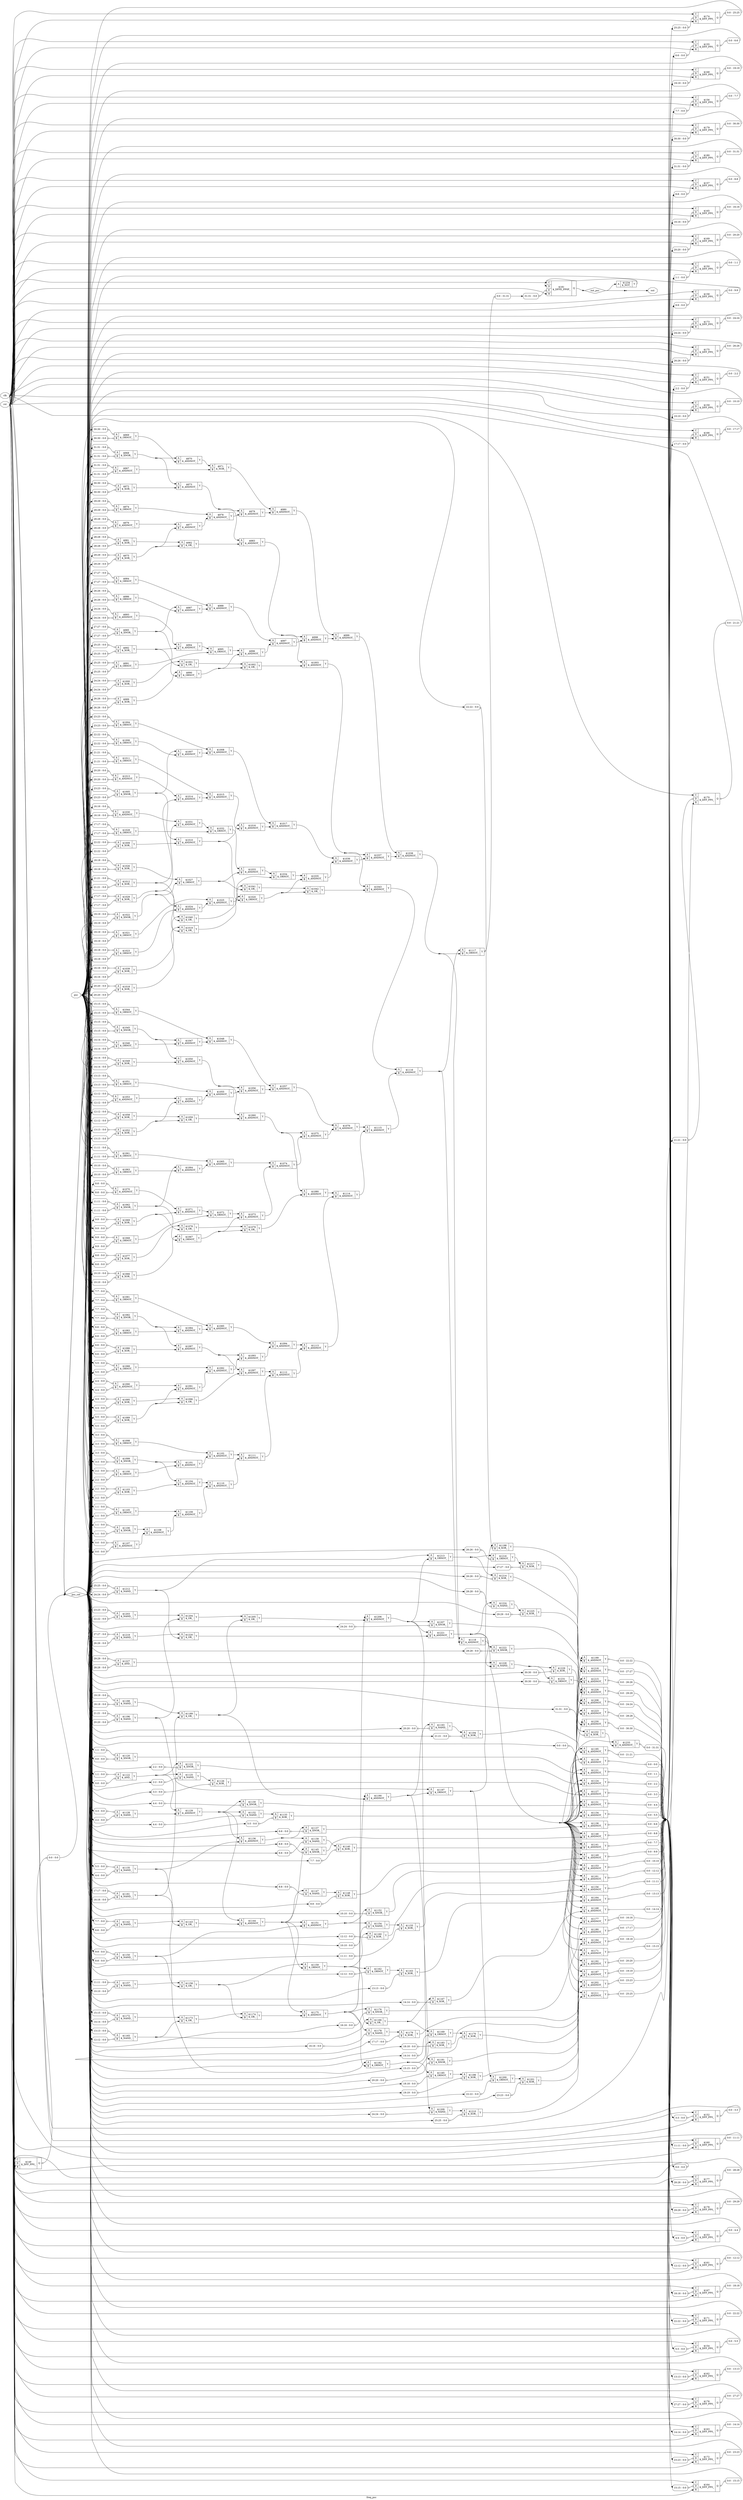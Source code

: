 digraph "freq_psc" {
label="freq_psc";
rankdir="LR";
remincross=true;
n238 [ shape=octagon, label="clk", color="black", fontcolor="black"];
n239 [ shape=octagon, label="out", color="black", fontcolor="black"];
n240 [ shape=diamond, label="out_psc", color="black", fontcolor="black"];
n241 [ shape=octagon, label="psc", color="black", fontcolor="black"];
n242 [ shape=diamond, label="psc_cnt", color="black", fontcolor="black"];
n243 [ shape=octagon, label="rst", color="black", fontcolor="black"];
c247 [ shape=record, label="{{<p244> A|<p245> B}|$1000\n$_XOR_|{<p246> Y}}",  ];
x0 [ shape=record, style=rounded, label="<s0> 24:24 - 0:0 ", color="black", fontcolor="black" ];
x0:e -> c247:p244:w [arrowhead=odiamond, arrowtail=odiamond, dir=both, color="black", fontcolor="black", label=""];
x1 [ shape=record, style=rounded, label="<s0> 24:24 - 0:0 ", color="black", fontcolor="black" ];
x1:e -> c247:p245:w [arrowhead=odiamond, arrowtail=odiamond, dir=both, color="black", fontcolor="black", label=""];
c248 [ shape=record, label="{{<p244> A|<p245> B}|$1001\n$_OR_|{<p246> Y}}",  ];
c249 [ shape=record, label="{{<p244> A|<p245> B}|$1002\n$_OR_|{<p246> Y}}",  ];
c250 [ shape=record, label="{{<p244> A|<p245> B}|$1003\n$_ANDNOT_|{<p246> Y}}",  ];
c251 [ shape=record, label="{{<p244> A|<p245> B}|$1004\n$_ORNOT_|{<p246> Y}}",  ];
x2 [ shape=record, style=rounded, label="<s0> 23:23 - 0:0 ", color="black", fontcolor="black" ];
x2:e -> c251:p244:w [arrowhead=odiamond, arrowtail=odiamond, dir=both, color="black", fontcolor="black", label=""];
x3 [ shape=record, style=rounded, label="<s0> 23:23 - 0:0 ", color="black", fontcolor="black" ];
x3:e -> c251:p245:w [arrowhead=odiamond, arrowtail=odiamond, dir=both, color="black", fontcolor="black", label=""];
c252 [ shape=record, label="{{<p244> A|<p245> B}|$1005\n$_XNOR_|{<p246> Y}}",  ];
x4 [ shape=record, style=rounded, label="<s0> 23:23 - 0:0 ", color="black", fontcolor="black" ];
x4:e -> c252:p244:w [arrowhead=odiamond, arrowtail=odiamond, dir=both, color="black", fontcolor="black", label=""];
x5 [ shape=record, style=rounded, label="<s0> 23:23 - 0:0 ", color="black", fontcolor="black" ];
x5:e -> c252:p245:w [arrowhead=odiamond, arrowtail=odiamond, dir=both, color="black", fontcolor="black", label=""];
c253 [ shape=record, label="{{<p244> A|<p245> B}|$1006\n$_ORNOT_|{<p246> Y}}",  ];
x6 [ shape=record, style=rounded, label="<s0> 22:22 - 0:0 ", color="black", fontcolor="black" ];
x6:e -> c253:p244:w [arrowhead=odiamond, arrowtail=odiamond, dir=both, color="black", fontcolor="black", label=""];
x7 [ shape=record, style=rounded, label="<s0> 22:22 - 0:0 ", color="black", fontcolor="black" ];
x7:e -> c253:p245:w [arrowhead=odiamond, arrowtail=odiamond, dir=both, color="black", fontcolor="black", label=""];
c254 [ shape=record, label="{{<p244> A|<p245> B}|$1007\n$_ANDNOT_|{<p246> Y}}",  ];
c255 [ shape=record, label="{{<p244> A|<p245> B}|$1008\n$_ANDNOT_|{<p246> Y}}",  ];
c256 [ shape=record, label="{{<p244> A|<p245> B}|$1009\n$_XOR_|{<p246> Y}}",  ];
x8 [ shape=record, style=rounded, label="<s0> 22:22 - 0:0 ", color="black", fontcolor="black" ];
x8:e -> c256:p244:w [arrowhead=odiamond, arrowtail=odiamond, dir=both, color="black", fontcolor="black", label=""];
x9 [ shape=record, style=rounded, label="<s0> 22:22 - 0:0 ", color="black", fontcolor="black" ];
x9:e -> c256:p245:w [arrowhead=odiamond, arrowtail=odiamond, dir=both, color="black", fontcolor="black", label=""];
c257 [ shape=record, label="{{<p244> A|<p245> B}|$1010\n$_ANDNOT_|{<p246> Y}}",  ];
c258 [ shape=record, label="{{<p244> A|<p245> B}|$1011\n$_ORNOT_|{<p246> Y}}",  ];
x10 [ shape=record, style=rounded, label="<s0> 21:21 - 0:0 ", color="black", fontcolor="black" ];
x10:e -> c258:p244:w [arrowhead=odiamond, arrowtail=odiamond, dir=both, color="black", fontcolor="black", label=""];
x11 [ shape=record, style=rounded, label="<s0> 21:21 - 0:0 ", color="black", fontcolor="black" ];
x11:e -> c258:p245:w [arrowhead=odiamond, arrowtail=odiamond, dir=both, color="black", fontcolor="black", label=""];
c259 [ shape=record, label="{{<p244> A|<p245> B}|$1012\n$_XOR_|{<p246> Y}}",  ];
x12 [ shape=record, style=rounded, label="<s0> 21:21 - 0:0 ", color="black", fontcolor="black" ];
x12:e -> c259:p244:w [arrowhead=odiamond, arrowtail=odiamond, dir=both, color="black", fontcolor="black", label=""];
x13 [ shape=record, style=rounded, label="<s0> 21:21 - 0:0 ", color="black", fontcolor="black" ];
x13:e -> c259:p245:w [arrowhead=odiamond, arrowtail=odiamond, dir=both, color="black", fontcolor="black", label=""];
c260 [ shape=record, label="{{<p244> A|<p245> B}|$1013\n$_ANDNOT_|{<p246> Y}}",  ];
x14 [ shape=record, style=rounded, label="<s0> 20:20 - 0:0 ", color="black", fontcolor="black" ];
x14:e -> c260:p244:w [arrowhead=odiamond, arrowtail=odiamond, dir=both, color="black", fontcolor="black", label=""];
x15 [ shape=record, style=rounded, label="<s0> 20:20 - 0:0 ", color="black", fontcolor="black" ];
x15:e -> c260:p245:w [arrowhead=odiamond, arrowtail=odiamond, dir=both, color="black", fontcolor="black", label=""];
c261 [ shape=record, label="{{<p244> A|<p245> B}|$1014\n$_ANDNOT_|{<p246> Y}}",  ];
c262 [ shape=record, label="{{<p244> A|<p245> B}|$1015\n$_ANDNOT_|{<p246> Y}}",  ];
c263 [ shape=record, label="{{<p244> A|<p245> B}|$1016\n$_ANDNOT_|{<p246> Y}}",  ];
c264 [ shape=record, label="{{<p244> A|<p245> B}|$1017\n$_ANDNOT_|{<p246> Y}}",  ];
c265 [ shape=record, label="{{<p244> A|<p245> B}|$1018\n$_XOR_|{<p246> Y}}",  ];
x16 [ shape=record, style=rounded, label="<s0> 20:20 - 0:0 ", color="black", fontcolor="black" ];
x16:e -> c265:p244:w [arrowhead=odiamond, arrowtail=odiamond, dir=both, color="black", fontcolor="black", label=""];
x17 [ shape=record, style=rounded, label="<s0> 20:20 - 0:0 ", color="black", fontcolor="black" ];
x17:e -> c265:p245:w [arrowhead=odiamond, arrowtail=odiamond, dir=both, color="black", fontcolor="black", label=""];
c266 [ shape=record, label="{{<p244> A|<p245> B}|$1019\n$_OR_|{<p246> Y}}",  ];
c267 [ shape=record, label="{{<p244> A|<p245> B}|$1020\n$_ORNOT_|{<p246> Y}}",  ];
c268 [ shape=record, label="{{<p244> A|<p245> B}|$1021\n$_ORNOT_|{<p246> Y}}",  ];
x18 [ shape=record, style=rounded, label="<s0> 19:19 - 0:0 ", color="black", fontcolor="black" ];
x18:e -> c268:p244:w [arrowhead=odiamond, arrowtail=odiamond, dir=both, color="black", fontcolor="black", label=""];
x19 [ shape=record, style=rounded, label="<s0> 19:19 - 0:0 ", color="black", fontcolor="black" ];
x19:e -> c268:p245:w [arrowhead=odiamond, arrowtail=odiamond, dir=both, color="black", fontcolor="black", label=""];
c269 [ shape=record, label="{{<p244> A|<p245> B}|$1022\n$_XNOR_|{<p246> Y}}",  ];
x20 [ shape=record, style=rounded, label="<s0> 19:19 - 0:0 ", color="black", fontcolor="black" ];
x20:e -> c269:p244:w [arrowhead=odiamond, arrowtail=odiamond, dir=both, color="black", fontcolor="black", label=""];
x21 [ shape=record, style=rounded, label="<s0> 19:19 - 0:0 ", color="black", fontcolor="black" ];
x21:e -> c269:p245:w [arrowhead=odiamond, arrowtail=odiamond, dir=both, color="black", fontcolor="black", label=""];
c270 [ shape=record, label="{{<p244> A|<p245> B}|$1023\n$_ORNOT_|{<p246> Y}}",  ];
x22 [ shape=record, style=rounded, label="<s0> 18:18 - 0:0 ", color="black", fontcolor="black" ];
x22:e -> c270:p244:w [arrowhead=odiamond, arrowtail=odiamond, dir=both, color="black", fontcolor="black", label=""];
x23 [ shape=record, style=rounded, label="<s0> 18:18 - 0:0 ", color="black", fontcolor="black" ];
x23:e -> c270:p245:w [arrowhead=odiamond, arrowtail=odiamond, dir=both, color="black", fontcolor="black", label=""];
c271 [ shape=record, label="{{<p244> A|<p245> B}|$1024\n$_ANDNOT_|{<p246> Y}}",  ];
c272 [ shape=record, label="{{<p244> A|<p245> B}|$1025\n$_ANDNOT_|{<p246> Y}}",  ];
c273 [ shape=record, label="{{<p244> A|<p245> B}|$1026\n$_XOR_|{<p246> Y}}",  ];
x24 [ shape=record, style=rounded, label="<s0> 18:18 - 0:0 ", color="black", fontcolor="black" ];
x24:e -> c273:p244:w [arrowhead=odiamond, arrowtail=odiamond, dir=both, color="black", fontcolor="black", label=""];
x25 [ shape=record, style=rounded, label="<s0> 18:18 - 0:0 ", color="black", fontcolor="black" ];
x25:e -> c273:p245:w [arrowhead=odiamond, arrowtail=odiamond, dir=both, color="black", fontcolor="black", label=""];
c274 [ shape=record, label="{{<p244> A|<p245> B}|$1027\n$_ORNOT_|{<p246> Y}}",  ];
c275 [ shape=record, label="{{<p244> A|<p245> B}|$1028\n$_ORNOT_|{<p246> Y}}",  ];
x26 [ shape=record, style=rounded, label="<s0> 17:17 - 0:0 ", color="black", fontcolor="black" ];
x26:e -> c275:p244:w [arrowhead=odiamond, arrowtail=odiamond, dir=both, color="black", fontcolor="black", label=""];
x27 [ shape=record, style=rounded, label="<s0> 17:17 - 0:0 ", color="black", fontcolor="black" ];
x27:e -> c275:p245:w [arrowhead=odiamond, arrowtail=odiamond, dir=both, color="black", fontcolor="black", label=""];
c276 [ shape=record, label="{{<p244> A|<p245> B}|$1029\n$_XOR_|{<p246> Y}}",  ];
x28 [ shape=record, style=rounded, label="<s0> 17:17 - 0:0 ", color="black", fontcolor="black" ];
x28:e -> c276:p244:w [arrowhead=odiamond, arrowtail=odiamond, dir=both, color="black", fontcolor="black", label=""];
x29 [ shape=record, style=rounded, label="<s0> 17:17 - 0:0 ", color="black", fontcolor="black" ];
x29:e -> c276:p245:w [arrowhead=odiamond, arrowtail=odiamond, dir=both, color="black", fontcolor="black", label=""];
c277 [ shape=record, label="{{<p244> A|<p245> B}|$1030\n$_ANDNOT_|{<p246> Y}}",  ];
x30 [ shape=record, style=rounded, label="<s0> 16:16 - 0:0 ", color="black", fontcolor="black" ];
x30:e -> c277:p244:w [arrowhead=odiamond, arrowtail=odiamond, dir=both, color="black", fontcolor="black", label=""];
x31 [ shape=record, style=rounded, label="<s0> 16:16 - 0:0 ", color="black", fontcolor="black" ];
x31:e -> c277:p245:w [arrowhead=odiamond, arrowtail=odiamond, dir=both, color="black", fontcolor="black", label=""];
c278 [ shape=record, label="{{<p244> A|<p245> B}|$1031\n$_ANDNOT_|{<p246> Y}}",  ];
c279 [ shape=record, label="{{<p244> A|<p245> B}|$1032\n$_ORNOT_|{<p246> Y}}",  ];
c280 [ shape=record, label="{{<p244> A|<p245> B}|$1033\n$_ANDNOT_|{<p246> Y}}",  ];
c281 [ shape=record, label="{{<p244> A|<p245> B}|$1034\n$_ORNOT_|{<p246> Y}}",  ];
c282 [ shape=record, label="{{<p244> A|<p245> B}|$1035\n$_ANDNOT_|{<p246> Y}}",  ];
c283 [ shape=record, label="{{<p244> A|<p245> B}|$1036\n$_ANDNOT_|{<p246> Y}}",  ];
c284 [ shape=record, label="{{<p244> A|<p245> B}|$1037\n$_ANDNOT_|{<p246> Y}}",  ];
c285 [ shape=record, label="{{<p244> A|<p245> B}|$1038\n$_ANDNOT_|{<p246> Y}}",  ];
c286 [ shape=record, label="{{<p244> A|<p245> B}|$1039\n$_XOR_|{<p246> Y}}",  ];
x32 [ shape=record, style=rounded, label="<s0> 16:16 - 0:0 ", color="black", fontcolor="black" ];
x32:e -> c286:p244:w [arrowhead=odiamond, arrowtail=odiamond, dir=both, color="black", fontcolor="black", label=""];
x33 [ shape=record, style=rounded, label="<s0> 16:16 - 0:0 ", color="black", fontcolor="black" ];
x33:e -> c286:p245:w [arrowhead=odiamond, arrowtail=odiamond, dir=both, color="black", fontcolor="black", label=""];
c287 [ shape=record, label="{{<p244> A|<p245> B}|$1040\n$_OR_|{<p246> Y}}",  ];
c288 [ shape=record, label="{{<p244> A|<p245> B}|$1041\n$_OR_|{<p246> Y}}",  ];
c289 [ shape=record, label="{{<p244> A|<p245> B}|$1042\n$_OR_|{<p246> Y}}",  ];
c290 [ shape=record, label="{{<p244> A|<p245> B}|$1043\n$_ANDNOT_|{<p246> Y}}",  ];
c291 [ shape=record, label="{{<p244> A|<p245> B}|$1044\n$_ORNOT_|{<p246> Y}}",  ];
x34 [ shape=record, style=rounded, label="<s0> 15:15 - 0:0 ", color="black", fontcolor="black" ];
x34:e -> c291:p244:w [arrowhead=odiamond, arrowtail=odiamond, dir=both, color="black", fontcolor="black", label=""];
x35 [ shape=record, style=rounded, label="<s0> 15:15 - 0:0 ", color="black", fontcolor="black" ];
x35:e -> c291:p245:w [arrowhead=odiamond, arrowtail=odiamond, dir=both, color="black", fontcolor="black", label=""];
c292 [ shape=record, label="{{<p244> A|<p245> B}|$1045\n$_XNOR_|{<p246> Y}}",  ];
x36 [ shape=record, style=rounded, label="<s0> 15:15 - 0:0 ", color="black", fontcolor="black" ];
x36:e -> c292:p244:w [arrowhead=odiamond, arrowtail=odiamond, dir=both, color="black", fontcolor="black", label=""];
x37 [ shape=record, style=rounded, label="<s0> 15:15 - 0:0 ", color="black", fontcolor="black" ];
x37:e -> c292:p245:w [arrowhead=odiamond, arrowtail=odiamond, dir=both, color="black", fontcolor="black", label=""];
c293 [ shape=record, label="{{<p244> A|<p245> B}|$1046\n$_ORNOT_|{<p246> Y}}",  ];
x38 [ shape=record, style=rounded, label="<s0> 14:14 - 0:0 ", color="black", fontcolor="black" ];
x38:e -> c293:p244:w [arrowhead=odiamond, arrowtail=odiamond, dir=both, color="black", fontcolor="black", label=""];
x39 [ shape=record, style=rounded, label="<s0> 14:14 - 0:0 ", color="black", fontcolor="black" ];
x39:e -> c293:p245:w [arrowhead=odiamond, arrowtail=odiamond, dir=both, color="black", fontcolor="black", label=""];
c294 [ shape=record, label="{{<p244> A|<p245> B}|$1047\n$_ANDNOT_|{<p246> Y}}",  ];
c295 [ shape=record, label="{{<p244> A|<p245> B}|$1048\n$_ANDNOT_|{<p246> Y}}",  ];
c296 [ shape=record, label="{{<p244> A|<p245> B}|$1049\n$_XOR_|{<p246> Y}}",  ];
x40 [ shape=record, style=rounded, label="<s0> 14:14 - 0:0 ", color="black", fontcolor="black" ];
x40:e -> c296:p244:w [arrowhead=odiamond, arrowtail=odiamond, dir=both, color="black", fontcolor="black", label=""];
x41 [ shape=record, style=rounded, label="<s0> 14:14 - 0:0 ", color="black", fontcolor="black" ];
x41:e -> c296:p245:w [arrowhead=odiamond, arrowtail=odiamond, dir=both, color="black", fontcolor="black", label=""];
c297 [ shape=record, label="{{<p244> A|<p245> B}|$1050\n$_ANDNOT_|{<p246> Y}}",  ];
c298 [ shape=record, label="{{<p244> A|<p245> B}|$1051\n$_ORNOT_|{<p246> Y}}",  ];
x42 [ shape=record, style=rounded, label="<s0> 13:13 - 0:0 ", color="black", fontcolor="black" ];
x42:e -> c298:p244:w [arrowhead=odiamond, arrowtail=odiamond, dir=both, color="black", fontcolor="black", label=""];
x43 [ shape=record, style=rounded, label="<s0> 13:13 - 0:0 ", color="black", fontcolor="black" ];
x43:e -> c298:p245:w [arrowhead=odiamond, arrowtail=odiamond, dir=both, color="black", fontcolor="black", label=""];
c299 [ shape=record, label="{{<p244> A|<p245> B}|$1052\n$_XOR_|{<p246> Y}}",  ];
x44 [ shape=record, style=rounded, label="<s0> 13:13 - 0:0 ", color="black", fontcolor="black" ];
x44:e -> c299:p244:w [arrowhead=odiamond, arrowtail=odiamond, dir=both, color="black", fontcolor="black", label=""];
x45 [ shape=record, style=rounded, label="<s0> 13:13 - 0:0 ", color="black", fontcolor="black" ];
x45:e -> c299:p245:w [arrowhead=odiamond, arrowtail=odiamond, dir=both, color="black", fontcolor="black", label=""];
c300 [ shape=record, label="{{<p244> A|<p245> B}|$1053\n$_ANDNOT_|{<p246> Y}}",  ];
x46 [ shape=record, style=rounded, label="<s0> 12:12 - 0:0 ", color="black", fontcolor="black" ];
x46:e -> c300:p244:w [arrowhead=odiamond, arrowtail=odiamond, dir=both, color="black", fontcolor="black", label=""];
x47 [ shape=record, style=rounded, label="<s0> 12:12 - 0:0 ", color="black", fontcolor="black" ];
x47:e -> c300:p245:w [arrowhead=odiamond, arrowtail=odiamond, dir=both, color="black", fontcolor="black", label=""];
c301 [ shape=record, label="{{<p244> A|<p245> B}|$1054\n$_ANDNOT_|{<p246> Y}}",  ];
c302 [ shape=record, label="{{<p244> A|<p245> B}|$1055\n$_ANDNOT_|{<p246> Y}}",  ];
c303 [ shape=record, label="{{<p244> A|<p245> B}|$1056\n$_ANDNOT_|{<p246> Y}}",  ];
c304 [ shape=record, label="{{<p244> A|<p245> B}|$1057\n$_ANDNOT_|{<p246> Y}}",  ];
c305 [ shape=record, label="{{<p244> A|<p245> B}|$1058\n$_XOR_|{<p246> Y}}",  ];
x48 [ shape=record, style=rounded, label="<s0> 12:12 - 0:0 ", color="black", fontcolor="black" ];
x48:e -> c305:p244:w [arrowhead=odiamond, arrowtail=odiamond, dir=both, color="black", fontcolor="black", label=""];
x49 [ shape=record, style=rounded, label="<s0> 12:12 - 0:0 ", color="black", fontcolor="black" ];
x49:e -> c305:p245:w [arrowhead=odiamond, arrowtail=odiamond, dir=both, color="black", fontcolor="black", label=""];
c306 [ shape=record, label="{{<p244> A|<p245> B}|$1059\n$_OR_|{<p246> Y}}",  ];
c307 [ shape=record, label="{{<p244> A|<p245> B}|$1060\n$_ANDNOT_|{<p246> Y}}",  ];
c308 [ shape=record, label="{{<p244> A|<p245> B}|$1061\n$_ORNOT_|{<p246> Y}}",  ];
x50 [ shape=record, style=rounded, label="<s0> 11:11 - 0:0 ", color="black", fontcolor="black" ];
x50:e -> c308:p244:w [arrowhead=odiamond, arrowtail=odiamond, dir=both, color="black", fontcolor="black", label=""];
x51 [ shape=record, style=rounded, label="<s0> 11:11 - 0:0 ", color="black", fontcolor="black" ];
x51:e -> c308:p245:w [arrowhead=odiamond, arrowtail=odiamond, dir=both, color="black", fontcolor="black", label=""];
c309 [ shape=record, label="{{<p244> A|<p245> B}|$1062\n$_XNOR_|{<p246> Y}}",  ];
x52 [ shape=record, style=rounded, label="<s0> 11:11 - 0:0 ", color="black", fontcolor="black" ];
x52:e -> c309:p244:w [arrowhead=odiamond, arrowtail=odiamond, dir=both, color="black", fontcolor="black", label=""];
x53 [ shape=record, style=rounded, label="<s0> 11:11 - 0:0 ", color="black", fontcolor="black" ];
x53:e -> c309:p245:w [arrowhead=odiamond, arrowtail=odiamond, dir=both, color="black", fontcolor="black", label=""];
c310 [ shape=record, label="{{<p244> A|<p245> B}|$1063\n$_ORNOT_|{<p246> Y}}",  ];
x54 [ shape=record, style=rounded, label="<s0> 10:10 - 0:0 ", color="black", fontcolor="black" ];
x54:e -> c310:p244:w [arrowhead=odiamond, arrowtail=odiamond, dir=both, color="black", fontcolor="black", label=""];
x55 [ shape=record, style=rounded, label="<s0> 10:10 - 0:0 ", color="black", fontcolor="black" ];
x55:e -> c310:p245:w [arrowhead=odiamond, arrowtail=odiamond, dir=both, color="black", fontcolor="black", label=""];
c311 [ shape=record, label="{{<p244> A|<p245> B}|$1064\n$_ANDNOT_|{<p246> Y}}",  ];
c312 [ shape=record, label="{{<p244> A|<p245> B}|$1065\n$_ANDNOT_|{<p246> Y}}",  ];
c313 [ shape=record, label="{{<p244> A|<p245> B}|$1066\n$_XOR_|{<p246> Y}}",  ];
x56 [ shape=record, style=rounded, label="<s0> 10:10 - 0:0 ", color="black", fontcolor="black" ];
x56:e -> c313:p244:w [arrowhead=odiamond, arrowtail=odiamond, dir=both, color="black", fontcolor="black", label=""];
x57 [ shape=record, style=rounded, label="<s0> 10:10 - 0:0 ", color="black", fontcolor="black" ];
x57:e -> c313:p245:w [arrowhead=odiamond, arrowtail=odiamond, dir=both, color="black", fontcolor="black", label=""];
c314 [ shape=record, label="{{<p244> A|<p245> B}|$1067\n$_ORNOT_|{<p246> Y}}",  ];
c315 [ shape=record, label="{{<p244> A|<p245> B}|$1068\n$_ORNOT_|{<p246> Y}}",  ];
x58 [ shape=record, style=rounded, label="<s0> 9:9 - 0:0 ", color="black", fontcolor="black" ];
x58:e -> c315:p244:w [arrowhead=odiamond, arrowtail=odiamond, dir=both, color="black", fontcolor="black", label=""];
x59 [ shape=record, style=rounded, label="<s0> 9:9 - 0:0 ", color="black", fontcolor="black" ];
x59:e -> c315:p245:w [arrowhead=odiamond, arrowtail=odiamond, dir=both, color="black", fontcolor="black", label=""];
c316 [ shape=record, label="{{<p244> A|<p245> B}|$1069\n$_XOR_|{<p246> Y}}",  ];
x60 [ shape=record, style=rounded, label="<s0> 9:9 - 0:0 ", color="black", fontcolor="black" ];
x60:e -> c316:p244:w [arrowhead=odiamond, arrowtail=odiamond, dir=both, color="black", fontcolor="black", label=""];
x61 [ shape=record, style=rounded, label="<s0> 9:9 - 0:0 ", color="black", fontcolor="black" ];
x61:e -> c316:p245:w [arrowhead=odiamond, arrowtail=odiamond, dir=both, color="black", fontcolor="black", label=""];
c317 [ shape=record, label="{{<p244> A|<p245> B}|$1070\n$_ANDNOT_|{<p246> Y}}",  ];
x62 [ shape=record, style=rounded, label="<s0> 8:8 - 0:0 ", color="black", fontcolor="black" ];
x62:e -> c317:p244:w [arrowhead=odiamond, arrowtail=odiamond, dir=both, color="black", fontcolor="black", label=""];
x63 [ shape=record, style=rounded, label="<s0> 8:8 - 0:0 ", color="black", fontcolor="black" ];
x63:e -> c317:p245:w [arrowhead=odiamond, arrowtail=odiamond, dir=both, color="black", fontcolor="black", label=""];
c318 [ shape=record, label="{{<p244> A|<p245> B}|$1071\n$_ANDNOT_|{<p246> Y}}",  ];
c319 [ shape=record, label="{{<p244> A|<p245> B}|$1072\n$_ORNOT_|{<p246> Y}}",  ];
c320 [ shape=record, label="{{<p244> A|<p245> B}|$1073\n$_ANDNOT_|{<p246> Y}}",  ];
c321 [ shape=record, label="{{<p244> A|<p245> B}|$1074\n$_ANDNOT_|{<p246> Y}}",  ];
c322 [ shape=record, label="{{<p244> A|<p245> B}|$1075\n$_ANDNOT_|{<p246> Y}}",  ];
c323 [ shape=record, label="{{<p244> A|<p245> B}|$1076\n$_ANDNOT_|{<p246> Y}}",  ];
c324 [ shape=record, label="{{<p244> A|<p245> B}|$1077\n$_XOR_|{<p246> Y}}",  ];
x64 [ shape=record, style=rounded, label="<s0> 8:8 - 0:0 ", color="black", fontcolor="black" ];
x64:e -> c324:p244:w [arrowhead=odiamond, arrowtail=odiamond, dir=both, color="black", fontcolor="black", label=""];
x65 [ shape=record, style=rounded, label="<s0> 8:8 - 0:0 ", color="black", fontcolor="black" ];
x65:e -> c324:p245:w [arrowhead=odiamond, arrowtail=odiamond, dir=both, color="black", fontcolor="black", label=""];
c325 [ shape=record, label="{{<p244> A|<p245> B}|$1078\n$_OR_|{<p246> Y}}",  ];
c326 [ shape=record, label="{{<p244> A|<p245> B}|$1079\n$_OR_|{<p246> Y}}",  ];
c327 [ shape=record, label="{{<p244> A|<p245> B}|$1080\n$_ANDNOT_|{<p246> Y}}",  ];
c328 [ shape=record, label="{{<p244> A|<p245> B}|$1081\n$_ORNOT_|{<p246> Y}}",  ];
x66 [ shape=record, style=rounded, label="<s0> 7:7 - 0:0 ", color="black", fontcolor="black" ];
x66:e -> c328:p244:w [arrowhead=odiamond, arrowtail=odiamond, dir=both, color="black", fontcolor="black", label=""];
x67 [ shape=record, style=rounded, label="<s0> 7:7 - 0:0 ", color="black", fontcolor="black" ];
x67:e -> c328:p245:w [arrowhead=odiamond, arrowtail=odiamond, dir=both, color="black", fontcolor="black", label=""];
c329 [ shape=record, label="{{<p244> A|<p245> B}|$1082\n$_XNOR_|{<p246> Y}}",  ];
x68 [ shape=record, style=rounded, label="<s0> 7:7 - 0:0 ", color="black", fontcolor="black" ];
x68:e -> c329:p244:w [arrowhead=odiamond, arrowtail=odiamond, dir=both, color="black", fontcolor="black", label=""];
x69 [ shape=record, style=rounded, label="<s0> 7:7 - 0:0 ", color="black", fontcolor="black" ];
x69:e -> c329:p245:w [arrowhead=odiamond, arrowtail=odiamond, dir=both, color="black", fontcolor="black", label=""];
c330 [ shape=record, label="{{<p244> A|<p245> B}|$1083\n$_ORNOT_|{<p246> Y}}",  ];
x70 [ shape=record, style=rounded, label="<s0> 6:6 - 0:0 ", color="black", fontcolor="black" ];
x70:e -> c330:p244:w [arrowhead=odiamond, arrowtail=odiamond, dir=both, color="black", fontcolor="black", label=""];
x71 [ shape=record, style=rounded, label="<s0> 6:6 - 0:0 ", color="black", fontcolor="black" ];
x71:e -> c330:p245:w [arrowhead=odiamond, arrowtail=odiamond, dir=both, color="black", fontcolor="black", label=""];
c331 [ shape=record, label="{{<p244> A|<p245> B}|$1084\n$_ANDNOT_|{<p246> Y}}",  ];
c332 [ shape=record, label="{{<p244> A|<p245> B}|$1085\n$_ANDNOT_|{<p246> Y}}",  ];
c333 [ shape=record, label="{{<p244> A|<p245> B}|$1086\n$_XOR_|{<p246> Y}}",  ];
x72 [ shape=record, style=rounded, label="<s0> 6:6 - 0:0 ", color="black", fontcolor="black" ];
x72:e -> c333:p244:w [arrowhead=odiamond, arrowtail=odiamond, dir=both, color="black", fontcolor="black", label=""];
x73 [ shape=record, style=rounded, label="<s0> 6:6 - 0:0 ", color="black", fontcolor="black" ];
x73:e -> c333:p245:w [arrowhead=odiamond, arrowtail=odiamond, dir=both, color="black", fontcolor="black", label=""];
c334 [ shape=record, label="{{<p244> A|<p245> B}|$1087\n$_ANDNOT_|{<p246> Y}}",  ];
c335 [ shape=record, label="{{<p244> A|<p245> B}|$1088\n$_ORNOT_|{<p246> Y}}",  ];
x74 [ shape=record, style=rounded, label="<s0> 5:5 - 0:0 ", color="black", fontcolor="black" ];
x74:e -> c335:p244:w [arrowhead=odiamond, arrowtail=odiamond, dir=both, color="black", fontcolor="black", label=""];
x75 [ shape=record, style=rounded, label="<s0> 5:5 - 0:0 ", color="black", fontcolor="black" ];
x75:e -> c335:p245:w [arrowhead=odiamond, arrowtail=odiamond, dir=both, color="black", fontcolor="black", label=""];
c336 [ shape=record, label="{{<p244> A|<p245> B}|$1089\n$_XOR_|{<p246> Y}}",  ];
x76 [ shape=record, style=rounded, label="<s0> 5:5 - 0:0 ", color="black", fontcolor="black" ];
x76:e -> c336:p244:w [arrowhead=odiamond, arrowtail=odiamond, dir=both, color="black", fontcolor="black", label=""];
x77 [ shape=record, style=rounded, label="<s0> 5:5 - 0:0 ", color="black", fontcolor="black" ];
x77:e -> c336:p245:w [arrowhead=odiamond, arrowtail=odiamond, dir=both, color="black", fontcolor="black", label=""];
c337 [ shape=record, label="{{<p244> A|<p245> B}|$1090\n$_ANDNOT_|{<p246> Y}}",  ];
x78 [ shape=record, style=rounded, label="<s0> 4:4 - 0:0 ", color="black", fontcolor="black" ];
x78:e -> c337:p244:w [arrowhead=odiamond, arrowtail=odiamond, dir=both, color="black", fontcolor="black", label=""];
x79 [ shape=record, style=rounded, label="<s0> 4:4 - 0:0 ", color="black", fontcolor="black" ];
x79:e -> c337:p245:w [arrowhead=odiamond, arrowtail=odiamond, dir=both, color="black", fontcolor="black", label=""];
c338 [ shape=record, label="{{<p244> A|<p245> B}|$1091\n$_ANDNOT_|{<p246> Y}}",  ];
c339 [ shape=record, label="{{<p244> A|<p245> B}|$1092\n$_ANDNOT_|{<p246> Y}}",  ];
c340 [ shape=record, label="{{<p244> A|<p245> B}|$1093\n$_ANDNOT_|{<p246> Y}}",  ];
c341 [ shape=record, label="{{<p244> A|<p245> B}|$1094\n$_ANDNOT_|{<p246> Y}}",  ];
c342 [ shape=record, label="{{<p244> A|<p245> B}|$1095\n$_XOR_|{<p246> Y}}",  ];
x80 [ shape=record, style=rounded, label="<s0> 4:4 - 0:0 ", color="black", fontcolor="black" ];
x80:e -> c342:p244:w [arrowhead=odiamond, arrowtail=odiamond, dir=both, color="black", fontcolor="black", label=""];
x81 [ shape=record, style=rounded, label="<s0> 4:4 - 0:0 ", color="black", fontcolor="black" ];
x81:e -> c342:p245:w [arrowhead=odiamond, arrowtail=odiamond, dir=both, color="black", fontcolor="black", label=""];
c343 [ shape=record, label="{{<p244> A|<p245> B}|$1096\n$_OR_|{<p246> Y}}",  ];
c344 [ shape=record, label="{{<p244> A|<p245> B}|$1097\n$_ANDNOT_|{<p246> Y}}",  ];
c345 [ shape=record, label="{{<p244> A|<p245> B}|$1098\n$_ORNOT_|{<p246> Y}}",  ];
x82 [ shape=record, style=rounded, label="<s0> 3:3 - 0:0 ", color="black", fontcolor="black" ];
x82:e -> c345:p244:w [arrowhead=odiamond, arrowtail=odiamond, dir=both, color="black", fontcolor="black", label=""];
x83 [ shape=record, style=rounded, label="<s0> 3:3 - 0:0 ", color="black", fontcolor="black" ];
x83:e -> c345:p245:w [arrowhead=odiamond, arrowtail=odiamond, dir=both, color="black", fontcolor="black", label=""];
c346 [ shape=record, label="{{<p244> A|<p245> B}|$1099\n$_XNOR_|{<p246> Y}}",  ];
x84 [ shape=record, style=rounded, label="<s0> 3:3 - 0:0 ", color="black", fontcolor="black" ];
x84:e -> c346:p244:w [arrowhead=odiamond, arrowtail=odiamond, dir=both, color="black", fontcolor="black", label=""];
x85 [ shape=record, style=rounded, label="<s0> 3:3 - 0:0 ", color="black", fontcolor="black" ];
x85:e -> c346:p245:w [arrowhead=odiamond, arrowtail=odiamond, dir=both, color="black", fontcolor="black", label=""];
c347 [ shape=record, label="{{<p244> A|<p245> B}|$1100\n$_ORNOT_|{<p246> Y}}",  ];
x86 [ shape=record, style=rounded, label="<s0> 2:2 - 0:0 ", color="black", fontcolor="black" ];
x86:e -> c347:p244:w [arrowhead=odiamond, arrowtail=odiamond, dir=both, color="black", fontcolor="black", label=""];
x87 [ shape=record, style=rounded, label="<s0> 2:2 - 0:0 ", color="black", fontcolor="black" ];
x87:e -> c347:p245:w [arrowhead=odiamond, arrowtail=odiamond, dir=both, color="black", fontcolor="black", label=""];
c348 [ shape=record, label="{{<p244> A|<p245> B}|$1101\n$_ANDNOT_|{<p246> Y}}",  ];
c349 [ shape=record, label="{{<p244> A|<p245> B}|$1102\n$_ANDNOT_|{<p246> Y}}",  ];
c350 [ shape=record, label="{{<p244> A|<p245> B}|$1103\n$_XOR_|{<p246> Y}}",  ];
x88 [ shape=record, style=rounded, label="<s0> 2:2 - 0:0 ", color="black", fontcolor="black" ];
x88:e -> c350:p244:w [arrowhead=odiamond, arrowtail=odiamond, dir=both, color="black", fontcolor="black", label=""];
x89 [ shape=record, style=rounded, label="<s0> 2:2 - 0:0 ", color="black", fontcolor="black" ];
x89:e -> c350:p245:w [arrowhead=odiamond, arrowtail=odiamond, dir=both, color="black", fontcolor="black", label=""];
c351 [ shape=record, label="{{<p244> A|<p245> B}|$1104\n$_ANDNOT_|{<p246> Y}}",  ];
c352 [ shape=record, label="{{<p244> A|<p245> B}|$1105\n$_ORNOT_|{<p246> Y}}",  ];
x90 [ shape=record, style=rounded, label="<s0> 1:1 - 0:0 ", color="black", fontcolor="black" ];
x90:e -> c352:p244:w [arrowhead=odiamond, arrowtail=odiamond, dir=both, color="black", fontcolor="black", label=""];
x91 [ shape=record, style=rounded, label="<s0> 1:1 - 0:0 ", color="black", fontcolor="black" ];
x91:e -> c352:p245:w [arrowhead=odiamond, arrowtail=odiamond, dir=both, color="black", fontcolor="black", label=""];
c353 [ shape=record, label="{{<p244> A|<p245> B}|$1106\n$_XNOR_|{<p246> Y}}",  ];
x92 [ shape=record, style=rounded, label="<s0> 1:1 - 0:0 ", color="black", fontcolor="black" ];
x92:e -> c353:p244:w [arrowhead=odiamond, arrowtail=odiamond, dir=both, color="black", fontcolor="black", label=""];
x93 [ shape=record, style=rounded, label="<s0> 1:1 - 0:0 ", color="black", fontcolor="black" ];
x93:e -> c353:p245:w [arrowhead=odiamond, arrowtail=odiamond, dir=both, color="black", fontcolor="black", label=""];
c354 [ shape=record, label="{{<p244> A|<p245> B}|$1107\n$_ANDNOT_|{<p246> Y}}",  ];
x94 [ shape=record, style=rounded, label="<s0> 0:0 - 0:0 ", color="black", fontcolor="black" ];
x94:e -> c354:p244:w [arrowhead=odiamond, arrowtail=odiamond, dir=both, color="black", fontcolor="black", label=""];
x95 [ shape=record, style=rounded, label="<s0> 0:0 - 0:0 ", color="black", fontcolor="black" ];
x95:e -> c354:p245:w [arrowhead=odiamond, arrowtail=odiamond, dir=both, color="black", fontcolor="black", label=""];
c355 [ shape=record, label="{{<p244> A|<p245> B}|$1108\n$_ANDNOT_|{<p246> Y}}",  ];
c356 [ shape=record, label="{{<p244> A|<p245> B}|$1109\n$_ANDNOT_|{<p246> Y}}",  ];
c357 [ shape=record, label="{{<p244> A|<p245> B}|$1110\n$_ANDNOT_|{<p246> Y}}",  ];
c358 [ shape=record, label="{{<p244> A|<p245> B}|$1111\n$_ANDNOT_|{<p246> Y}}",  ];
c359 [ shape=record, label="{{<p244> A|<p245> B}|$1112\n$_ANDNOT_|{<p246> Y}}",  ];
c360 [ shape=record, label="{{<p244> A|<p245> B}|$1113\n$_ANDNOT_|{<p246> Y}}",  ];
c361 [ shape=record, label="{{<p244> A|<p245> B}|$1114\n$_ANDNOT_|{<p246> Y}}",  ];
c362 [ shape=record, label="{{<p244> A|<p245> B}|$1115\n$_ANDNOT_|{<p246> Y}}",  ];
c363 [ shape=record, label="{{<p244> A|<p245> B}|$1116\n$_ANDNOT_|{<p246> Y}}",  ];
c364 [ shape=record, label="{{<p244> A|<p245> B}|$1117\n$_ORNOT_|{<p246> Y}}",  ];
x96 [ shape=record, style=rounded, label="<s0> 0:0 - 31:31 ", color="black", fontcolor="black" ];
c364:p246:e -> x96:w [arrowhead=odiamond, arrowtail=odiamond, dir=both, color="black", fontcolor="black", label=""];
c365 [ shape=record, label="{{<p244> A|<p245> B}|$1118\n$_ANDNOT_|{<p246> Y}}",  ];
c366 [ shape=record, label="{{<p244> A|<p245> B}|$1119\n$_ANDNOT_|{<p246> Y}}",  ];
x97 [ shape=record, style=rounded, label="<s0> 0:0 - 0:0 ", color="black", fontcolor="black" ];
x97:e -> c366:p245:w [arrowhead=odiamond, arrowtail=odiamond, dir=both, color="black", fontcolor="black", label=""];
x98 [ shape=record, style=rounded, label="<s0> 0:0 - 0:0 ", color="black", fontcolor="black" ];
c366:p246:e -> x98:w [arrowhead=odiamond, arrowtail=odiamond, dir=both, color="black", fontcolor="black", label=""];
c367 [ shape=record, label="{{<p244> A|<p245> B}|$1120\n$_XNOR_|{<p246> Y}}",  ];
x99 [ shape=record, style=rounded, label="<s0> 1:1 - 0:0 ", color="black", fontcolor="black" ];
x99:e -> c367:p244:w [arrowhead=odiamond, arrowtail=odiamond, dir=both, color="black", fontcolor="black", label=""];
x100 [ shape=record, style=rounded, label="<s0> 0:0 - 0:0 ", color="black", fontcolor="black" ];
x100:e -> c367:p245:w [arrowhead=odiamond, arrowtail=odiamond, dir=both, color="black", fontcolor="black", label=""];
c368 [ shape=record, label="{{<p244> A|<p245> B}|$1121\n$_ANDNOT_|{<p246> Y}}",  ];
x101 [ shape=record, style=rounded, label="<s0> 0:0 - 1:1 ", color="black", fontcolor="black" ];
c368:p246:e -> x101:w [arrowhead=odiamond, arrowtail=odiamond, dir=both, color="black", fontcolor="black", label=""];
c369 [ shape=record, label="{{<p244> A|<p245> B}|$1122\n$_AND_|{<p246> Y}}",  ];
x102 [ shape=record, style=rounded, label="<s0> 1:1 - 0:0 ", color="black", fontcolor="black" ];
x102:e -> c369:p244:w [arrowhead=odiamond, arrowtail=odiamond, dir=both, color="black", fontcolor="black", label=""];
x103 [ shape=record, style=rounded, label="<s0> 0:0 - 0:0 ", color="black", fontcolor="black" ];
x103:e -> c369:p245:w [arrowhead=odiamond, arrowtail=odiamond, dir=both, color="black", fontcolor="black", label=""];
c370 [ shape=record, label="{{<p244> A|<p245> B}|$1123\n$_XNOR_|{<p246> Y}}",  ];
x104 [ shape=record, style=rounded, label="<s0> 2:2 - 0:0 ", color="black", fontcolor="black" ];
x104:e -> c370:p245:w [arrowhead=odiamond, arrowtail=odiamond, dir=both, color="black", fontcolor="black", label=""];
c371 [ shape=record, label="{{<p244> A|<p245> B}|$1124\n$_ANDNOT_|{<p246> Y}}",  ];
x105 [ shape=record, style=rounded, label="<s0> 0:0 - 2:2 ", color="black", fontcolor="black" ];
c371:p246:e -> x105:w [arrowhead=odiamond, arrowtail=odiamond, dir=both, color="black", fontcolor="black", label=""];
c372 [ shape=record, label="{{<p244> A|<p245> B}|$1125\n$_NAND_|{<p246> Y}}",  ];
x106 [ shape=record, style=rounded, label="<s0> 2:2 - 0:0 ", color="black", fontcolor="black" ];
x106:e -> c372:p245:w [arrowhead=odiamond, arrowtail=odiamond, dir=both, color="black", fontcolor="black", label=""];
c373 [ shape=record, label="{{<p244> A|<p245> B}|$1126\n$_XOR_|{<p246> Y}}",  ];
x107 [ shape=record, style=rounded, label="<s0> 3:3 - 0:0 ", color="black", fontcolor="black" ];
x107:e -> c373:p245:w [arrowhead=odiamond, arrowtail=odiamond, dir=both, color="black", fontcolor="black", label=""];
c374 [ shape=record, label="{{<p244> A|<p245> B}|$1127\n$_ANDNOT_|{<p246> Y}}",  ];
x108 [ shape=record, style=rounded, label="<s0> 0:0 - 3:3 ", color="black", fontcolor="black" ];
c374:p246:e -> x108:w [arrowhead=odiamond, arrowtail=odiamond, dir=both, color="black", fontcolor="black", label=""];
c375 [ shape=record, label="{{<p244> A|<p245> B}|$1128\n$_NAND_|{<p246> Y}}",  ];
x109 [ shape=record, style=rounded, label="<s0> 3:3 - 0:0 ", color="black", fontcolor="black" ];
x109:e -> c375:p244:w [arrowhead=odiamond, arrowtail=odiamond, dir=both, color="black", fontcolor="black", label=""];
x110 [ shape=record, style=rounded, label="<s0> 2:2 - 0:0 ", color="black", fontcolor="black" ];
x110:e -> c375:p245:w [arrowhead=odiamond, arrowtail=odiamond, dir=both, color="black", fontcolor="black", label=""];
c376 [ shape=record, label="{{<p244> A|<p245> B}|$1129\n$_ANDNOT_|{<p246> Y}}",  ];
c377 [ shape=record, label="{{<p244> A|<p245> B}|$1130\n$_XNOR_|{<p246> Y}}",  ];
x111 [ shape=record, style=rounded, label="<s0> 4:4 - 0:0 ", color="black", fontcolor="black" ];
x111:e -> c377:p245:w [arrowhead=odiamond, arrowtail=odiamond, dir=both, color="black", fontcolor="black", label=""];
c378 [ shape=record, label="{{<p244> A|<p245> B}|$1131\n$_ANDNOT_|{<p246> Y}}",  ];
x112 [ shape=record, style=rounded, label="<s0> 0:0 - 4:4 ", color="black", fontcolor="black" ];
c378:p246:e -> x112:w [arrowhead=odiamond, arrowtail=odiamond, dir=both, color="black", fontcolor="black", label=""];
c379 [ shape=record, label="{{<p244> A|<p245> B}|$1132\n$_NAND_|{<p246> Y}}",  ];
x113 [ shape=record, style=rounded, label="<s0> 4:4 - 0:0 ", color="black", fontcolor="black" ];
x113:e -> c379:p245:w [arrowhead=odiamond, arrowtail=odiamond, dir=both, color="black", fontcolor="black", label=""];
c380 [ shape=record, label="{{<p244> A|<p245> B}|$1133\n$_XOR_|{<p246> Y}}",  ];
x114 [ shape=record, style=rounded, label="<s0> 5:5 - 0:0 ", color="black", fontcolor="black" ];
x114:e -> c380:p245:w [arrowhead=odiamond, arrowtail=odiamond, dir=both, color="black", fontcolor="black", label=""];
c381 [ shape=record, label="{{<p244> A|<p245> B}|$1134\n$_ANDNOT_|{<p246> Y}}",  ];
x115 [ shape=record, style=rounded, label="<s0> 0:0 - 5:5 ", color="black", fontcolor="black" ];
c381:p246:e -> x115:w [arrowhead=odiamond, arrowtail=odiamond, dir=both, color="black", fontcolor="black", label=""];
c382 [ shape=record, label="{{<p244> A|<p245> B}|$1135\n$_NAND_|{<p246> Y}}",  ];
x116 [ shape=record, style=rounded, label="<s0> 5:5 - 0:0 ", color="black", fontcolor="black" ];
x116:e -> c382:p244:w [arrowhead=odiamond, arrowtail=odiamond, dir=both, color="black", fontcolor="black", label=""];
x117 [ shape=record, style=rounded, label="<s0> 4:4 - 0:0 ", color="black", fontcolor="black" ];
x117:e -> c382:p245:w [arrowhead=odiamond, arrowtail=odiamond, dir=both, color="black", fontcolor="black", label=""];
c383 [ shape=record, label="{{<p244> A|<p245> B}|$1136\n$_ANDNOT_|{<p246> Y}}",  ];
c384 [ shape=record, label="{{<p244> A|<p245> B}|$1137\n$_XNOR_|{<p246> Y}}",  ];
x118 [ shape=record, style=rounded, label="<s0> 6:6 - 0:0 ", color="black", fontcolor="black" ];
x118:e -> c384:p245:w [arrowhead=odiamond, arrowtail=odiamond, dir=both, color="black", fontcolor="black", label=""];
c385 [ shape=record, label="{{<p244> A|<p245> B}|$1138\n$_ANDNOT_|{<p246> Y}}",  ];
x119 [ shape=record, style=rounded, label="<s0> 0:0 - 6:6 ", color="black", fontcolor="black" ];
c385:p246:e -> x119:w [arrowhead=odiamond, arrowtail=odiamond, dir=both, color="black", fontcolor="black", label=""];
c386 [ shape=record, label="{{<p244> A|<p245> B}|$1139\n$_NAND_|{<p246> Y}}",  ];
x120 [ shape=record, style=rounded, label="<s0> 6:6 - 0:0 ", color="black", fontcolor="black" ];
x120:e -> c386:p245:w [arrowhead=odiamond, arrowtail=odiamond, dir=both, color="black", fontcolor="black", label=""];
c387 [ shape=record, label="{{<p244> A|<p245> B}|$1140\n$_XOR_|{<p246> Y}}",  ];
x121 [ shape=record, style=rounded, label="<s0> 7:7 - 0:0 ", color="black", fontcolor="black" ];
x121:e -> c387:p245:w [arrowhead=odiamond, arrowtail=odiamond, dir=both, color="black", fontcolor="black", label=""];
c388 [ shape=record, label="{{<p244> A|<p245> B}|$1141\n$_ANDNOT_|{<p246> Y}}",  ];
x122 [ shape=record, style=rounded, label="<s0> 0:0 - 7:7 ", color="black", fontcolor="black" ];
c388:p246:e -> x122:w [arrowhead=odiamond, arrowtail=odiamond, dir=both, color="black", fontcolor="black", label=""];
c389 [ shape=record, label="{{<p244> A|<p245> B}|$1142\n$_NAND_|{<p246> Y}}",  ];
x123 [ shape=record, style=rounded, label="<s0> 7:7 - 0:0 ", color="black", fontcolor="black" ];
x123:e -> c389:p244:w [arrowhead=odiamond, arrowtail=odiamond, dir=both, color="black", fontcolor="black", label=""];
x124 [ shape=record, style=rounded, label="<s0> 6:6 - 0:0 ", color="black", fontcolor="black" ];
x124:e -> c389:p245:w [arrowhead=odiamond, arrowtail=odiamond, dir=both, color="black", fontcolor="black", label=""];
c390 [ shape=record, label="{{<p244> A|<p245> B}|$1143\n$_OR_|{<p246> Y}}",  ];
c391 [ shape=record, label="{{<p244> A|<p245> B}|$1144\n$_ANDNOT_|{<p246> Y}}",  ];
c392 [ shape=record, label="{{<p244> A|<p245> B}|$1145\n$_XNOR_|{<p246> Y}}",  ];
x125 [ shape=record, style=rounded, label="<s0> 8:8 - 0:0 ", color="black", fontcolor="black" ];
x125:e -> c392:p245:w [arrowhead=odiamond, arrowtail=odiamond, dir=both, color="black", fontcolor="black", label=""];
c393 [ shape=record, label="{{<p244> A|<p245> B}|$1146\n$_ANDNOT_|{<p246> Y}}",  ];
x126 [ shape=record, style=rounded, label="<s0> 0:0 - 8:8 ", color="black", fontcolor="black" ];
c393:p246:e -> x126:w [arrowhead=odiamond, arrowtail=odiamond, dir=both, color="black", fontcolor="black", label=""];
c394 [ shape=record, label="{{<p244> A|<p245> B}|$1147\n$_NAND_|{<p246> Y}}",  ];
x127 [ shape=record, style=rounded, label="<s0> 8:8 - 0:0 ", color="black", fontcolor="black" ];
x127:e -> c394:p245:w [arrowhead=odiamond, arrowtail=odiamond, dir=both, color="black", fontcolor="black", label=""];
c395 [ shape=record, label="{{<p244> A|<p245> B}|$1148\n$_XOR_|{<p246> Y}}",  ];
x128 [ shape=record, style=rounded, label="<s0> 9:9 - 0:0 ", color="black", fontcolor="black" ];
x128:e -> c395:p245:w [arrowhead=odiamond, arrowtail=odiamond, dir=both, color="black", fontcolor="black", label=""];
c396 [ shape=record, label="{{<p244> A|<p245> B}|$1149\n$_ANDNOT_|{<p246> Y}}",  ];
x129 [ shape=record, style=rounded, label="<s0> 0:0 - 9:9 ", color="black", fontcolor="black" ];
c396:p246:e -> x129:w [arrowhead=odiamond, arrowtail=odiamond, dir=both, color="black", fontcolor="black", label=""];
c397 [ shape=record, label="{{<p244> A|<p245> B}|$1150\n$_NAND_|{<p246> Y}}",  ];
x130 [ shape=record, style=rounded, label="<s0> 9:9 - 0:0 ", color="black", fontcolor="black" ];
x130:e -> c397:p244:w [arrowhead=odiamond, arrowtail=odiamond, dir=both, color="black", fontcolor="black", label=""];
x131 [ shape=record, style=rounded, label="<s0> 8:8 - 0:0 ", color="black", fontcolor="black" ];
x131:e -> c397:p245:w [arrowhead=odiamond, arrowtail=odiamond, dir=both, color="black", fontcolor="black", label=""];
c398 [ shape=record, label="{{<p244> A|<p245> B}|$1151\n$_ANDNOT_|{<p246> Y}}",  ];
c399 [ shape=record, label="{{<p244> A|<p245> B}|$1152\n$_XNOR_|{<p246> Y}}",  ];
x132 [ shape=record, style=rounded, label="<s0> 10:10 - 0:0 ", color="black", fontcolor="black" ];
x132:e -> c399:p245:w [arrowhead=odiamond, arrowtail=odiamond, dir=both, color="black", fontcolor="black", label=""];
c400 [ shape=record, label="{{<p244> A|<p245> B}|$1153\n$_ANDNOT_|{<p246> Y}}",  ];
x133 [ shape=record, style=rounded, label="<s0> 0:0 - 10:10 ", color="black", fontcolor="black" ];
c400:p246:e -> x133:w [arrowhead=odiamond, arrowtail=odiamond, dir=both, color="black", fontcolor="black", label=""];
c401 [ shape=record, label="{{<p244> A|<p245> B}|$1154\n$_NAND_|{<p246> Y}}",  ];
x134 [ shape=record, style=rounded, label="<s0> 10:10 - 0:0 ", color="black", fontcolor="black" ];
x134:e -> c401:p245:w [arrowhead=odiamond, arrowtail=odiamond, dir=both, color="black", fontcolor="black", label=""];
c402 [ shape=record, label="{{<p244> A|<p245> B}|$1155\n$_XOR_|{<p246> Y}}",  ];
x135 [ shape=record, style=rounded, label="<s0> 11:11 - 0:0 ", color="black", fontcolor="black" ];
x135:e -> c402:p245:w [arrowhead=odiamond, arrowtail=odiamond, dir=both, color="black", fontcolor="black", label=""];
c403 [ shape=record, label="{{<p244> A|<p245> B}|$1156\n$_ANDNOT_|{<p246> Y}}",  ];
x136 [ shape=record, style=rounded, label="<s0> 0:0 - 11:11 ", color="black", fontcolor="black" ];
c403:p246:e -> x136:w [arrowhead=odiamond, arrowtail=odiamond, dir=both, color="black", fontcolor="black", label=""];
c404 [ shape=record, label="{{<p244> A|<p245> B}|$1157\n$_NAND_|{<p246> Y}}",  ];
x137 [ shape=record, style=rounded, label="<s0> 11:11 - 0:0 ", color="black", fontcolor="black" ];
x137:e -> c404:p244:w [arrowhead=odiamond, arrowtail=odiamond, dir=both, color="black", fontcolor="black", label=""];
x138 [ shape=record, style=rounded, label="<s0> 10:10 - 0:0 ", color="black", fontcolor="black" ];
x138:e -> c404:p245:w [arrowhead=odiamond, arrowtail=odiamond, dir=both, color="black", fontcolor="black", label=""];
c405 [ shape=record, label="{{<p244> A|<p245> B}|$1158\n$_OR_|{<p246> Y}}",  ];
c406 [ shape=record, label="{{<p244> A|<p245> B}|$1159\n$_ORNOT_|{<p246> Y}}",  ];
c407 [ shape=record, label="{{<p244> A|<p245> B}|$1160\n$_XOR_|{<p246> Y}}",  ];
x139 [ shape=record, style=rounded, label="<s0> 12:12 - 0:0 ", color="black", fontcolor="black" ];
x139:e -> c407:p245:w [arrowhead=odiamond, arrowtail=odiamond, dir=both, color="black", fontcolor="black", label=""];
c408 [ shape=record, label="{{<p244> A|<p245> B}|$1161\n$_ANDNOT_|{<p246> Y}}",  ];
x140 [ shape=record, style=rounded, label="<s0> 0:0 - 12:12 ", color="black", fontcolor="black" ];
c408:p246:e -> x140:w [arrowhead=odiamond, arrowtail=odiamond, dir=both, color="black", fontcolor="black", label=""];
c409 [ shape=record, label="{{<p244> A|<p245> B}|$1162\n$_ORNOT_|{<p246> Y}}",  ];
x141 [ shape=record, style=rounded, label="<s0> 12:12 - 0:0 ", color="black", fontcolor="black" ];
x141:e -> c409:p245:w [arrowhead=odiamond, arrowtail=odiamond, dir=both, color="black", fontcolor="black", label=""];
c410 [ shape=record, label="{{<p244> A|<p245> B}|$1163\n$_XOR_|{<p246> Y}}",  ];
x142 [ shape=record, style=rounded, label="<s0> 13:13 - 0:0 ", color="black", fontcolor="black" ];
x142:e -> c410:p245:w [arrowhead=odiamond, arrowtail=odiamond, dir=both, color="black", fontcolor="black", label=""];
c411 [ shape=record, label="{{<p244> A|<p245> B}|$1164\n$_ANDNOT_|{<p246> Y}}",  ];
x143 [ shape=record, style=rounded, label="<s0> 0:0 - 13:13 ", color="black", fontcolor="black" ];
c411:p246:e -> x143:w [arrowhead=odiamond, arrowtail=odiamond, dir=both, color="black", fontcolor="black", label=""];
c412 [ shape=record, label="{{<p244> A|<p245> B}|$1165\n$_NAND_|{<p246> Y}}",  ];
x144 [ shape=record, style=rounded, label="<s0> 13:13 - 0:0 ", color="black", fontcolor="black" ];
x144:e -> c412:p244:w [arrowhead=odiamond, arrowtail=odiamond, dir=both, color="black", fontcolor="black", label=""];
x145 [ shape=record, style=rounded, label="<s0> 12:12 - 0:0 ", color="black", fontcolor="black" ];
x145:e -> c412:p245:w [arrowhead=odiamond, arrowtail=odiamond, dir=both, color="black", fontcolor="black", label=""];
c413 [ shape=record, label="{{<p244> A|<p245> B}|$1166\n$_OR_|{<p246> Y}}",  ];
c414 [ shape=record, label="{{<p244> A|<p245> B}|$1167\n$_XOR_|{<p246> Y}}",  ];
x146 [ shape=record, style=rounded, label="<s0> 14:14 - 0:0 ", color="black", fontcolor="black" ];
x146:e -> c414:p245:w [arrowhead=odiamond, arrowtail=odiamond, dir=both, color="black", fontcolor="black", label=""];
c415 [ shape=record, label="{{<p244> A|<p245> B}|$1168\n$_ANDNOT_|{<p246> Y}}",  ];
x147 [ shape=record, style=rounded, label="<s0> 0:0 - 14:14 ", color="black", fontcolor="black" ];
c415:p246:e -> x147:w [arrowhead=odiamond, arrowtail=odiamond, dir=both, color="black", fontcolor="black", label=""];
c416 [ shape=record, label="{{<p244> A|<p245> B}|$1169\n$_ORNOT_|{<p246> Y}}",  ];
x148 [ shape=record, style=rounded, label="<s0> 14:14 - 0:0 ", color="black", fontcolor="black" ];
x148:e -> c416:p245:w [arrowhead=odiamond, arrowtail=odiamond, dir=both, color="black", fontcolor="black", label=""];
c417 [ shape=record, label="{{<p244> A|<p245> B}|$1170\n$_XOR_|{<p246> Y}}",  ];
x149 [ shape=record, style=rounded, label="<s0> 15:15 - 0:0 ", color="black", fontcolor="black" ];
x149:e -> c417:p245:w [arrowhead=odiamond, arrowtail=odiamond, dir=both, color="black", fontcolor="black", label=""];
c418 [ shape=record, label="{{<p244> A|<p245> B}|$1171\n$_ANDNOT_|{<p246> Y}}",  ];
x150 [ shape=record, style=rounded, label="<s0> 0:0 - 15:15 ", color="black", fontcolor="black" ];
c418:p246:e -> x150:w [arrowhead=odiamond, arrowtail=odiamond, dir=both, color="black", fontcolor="black", label=""];
c419 [ shape=record, label="{{<p244> A|<p245> B}|$1172\n$_NAND_|{<p246> Y}}",  ];
x151 [ shape=record, style=rounded, label="<s0> 15:15 - 0:0 ", color="black", fontcolor="black" ];
x151:e -> c419:p244:w [arrowhead=odiamond, arrowtail=odiamond, dir=both, color="black", fontcolor="black", label=""];
x152 [ shape=record, style=rounded, label="<s0> 14:14 - 0:0 ", color="black", fontcolor="black" ];
x152:e -> c419:p245:w [arrowhead=odiamond, arrowtail=odiamond, dir=both, color="black", fontcolor="black", label=""];
c420 [ shape=record, label="{{<p244> A|<p245> B}|$1173\n$_OR_|{<p246> Y}}",  ];
c421 [ shape=record, label="{{<p244> A|<p245> B}|$1174\n$_OR_|{<p246> Y}}",  ];
c422 [ shape=record, label="{{<p244> A|<p245> B}|$1175\n$_ANDNOT_|{<p246> Y}}",  ];
c423 [ shape=record, label="{{<p244> A|<p245> B}|$1176\n$_XNOR_|{<p246> Y}}",  ];
x153 [ shape=record, style=rounded, label="<s0> 16:16 - 0:0 ", color="black", fontcolor="black" ];
x153:e -> c423:p245:w [arrowhead=odiamond, arrowtail=odiamond, dir=both, color="black", fontcolor="black", label=""];
c424 [ shape=record, label="{{<p244> A|<p245> B}|$1177\n$_ANDNOT_|{<p246> Y}}",  ];
x154 [ shape=record, style=rounded, label="<s0> 0:0 - 16:16 ", color="black", fontcolor="black" ];
c424:p246:e -> x154:w [arrowhead=odiamond, arrowtail=odiamond, dir=both, color="black", fontcolor="black", label=""];
c425 [ shape=record, label="{{<p244> A|<p245> B}|$1178\n$_NAND_|{<p246> Y}}",  ];
x155 [ shape=record, style=rounded, label="<s0> 16:16 - 0:0 ", color="black", fontcolor="black" ];
x155:e -> c425:p245:w [arrowhead=odiamond, arrowtail=odiamond, dir=both, color="black", fontcolor="black", label=""];
c426 [ shape=record, label="{{<p244> A|<p245> B}|$1179\n$_XOR_|{<p246> Y}}",  ];
x156 [ shape=record, style=rounded, label="<s0> 17:17 - 0:0 ", color="black", fontcolor="black" ];
x156:e -> c426:p245:w [arrowhead=odiamond, arrowtail=odiamond, dir=both, color="black", fontcolor="black", label=""];
c427 [ shape=record, label="{{<p244> A|<p245> B}|$1180\n$_ANDNOT_|{<p246> Y}}",  ];
x157 [ shape=record, style=rounded, label="<s0> 0:0 - 17:17 ", color="black", fontcolor="black" ];
c427:p246:e -> x157:w [arrowhead=odiamond, arrowtail=odiamond, dir=both, color="black", fontcolor="black", label=""];
c428 [ shape=record, label="{{<p244> A|<p245> B}|$1181\n$_NAND_|{<p246> Y}}",  ];
x158 [ shape=record, style=rounded, label="<s0> 17:17 - 0:0 ", color="black", fontcolor="black" ];
x158:e -> c428:p244:w [arrowhead=odiamond, arrowtail=odiamond, dir=both, color="black", fontcolor="black", label=""];
x159 [ shape=record, style=rounded, label="<s0> 16:16 - 0:0 ", color="black", fontcolor="black" ];
x159:e -> c428:p245:w [arrowhead=odiamond, arrowtail=odiamond, dir=both, color="black", fontcolor="black", label=""];
c429 [ shape=record, label="{{<p244> A|<p245> B}|$1182\n$_ORNOT_|{<p246> Y}}",  ];
c430 [ shape=record, label="{{<p244> A|<p245> B}|$1183\n$_XOR_|{<p246> Y}}",  ];
x160 [ shape=record, style=rounded, label="<s0> 18:18 - 0:0 ", color="black", fontcolor="black" ];
x160:e -> c430:p245:w [arrowhead=odiamond, arrowtail=odiamond, dir=both, color="black", fontcolor="black", label=""];
c431 [ shape=record, label="{{<p244> A|<p245> B}|$1184\n$_ANDNOT_|{<p246> Y}}",  ];
x161 [ shape=record, style=rounded, label="<s0> 0:0 - 18:18 ", color="black", fontcolor="black" ];
c431:p246:e -> x161:w [arrowhead=odiamond, arrowtail=odiamond, dir=both, color="black", fontcolor="black", label=""];
c432 [ shape=record, label="{{<p244> A|<p245> B}|$1185\n$_ORNOT_|{<p246> Y}}",  ];
x162 [ shape=record, style=rounded, label="<s0> 18:18 - 0:0 ", color="black", fontcolor="black" ];
x162:e -> c432:p245:w [arrowhead=odiamond, arrowtail=odiamond, dir=both, color="black", fontcolor="black", label=""];
c433 [ shape=record, label="{{<p244> A|<p245> B}|$1186\n$_XOR_|{<p246> Y}}",  ];
x163 [ shape=record, style=rounded, label="<s0> 19:19 - 0:0 ", color="black", fontcolor="black" ];
x163:e -> c433:p245:w [arrowhead=odiamond, arrowtail=odiamond, dir=both, color="black", fontcolor="black", label=""];
c434 [ shape=record, label="{{<p244> A|<p245> B}|$1187\n$_ANDNOT_|{<p246> Y}}",  ];
x164 [ shape=record, style=rounded, label="<s0> 0:0 - 19:19 ", color="black", fontcolor="black" ];
c434:p246:e -> x164:w [arrowhead=odiamond, arrowtail=odiamond, dir=both, color="black", fontcolor="black", label=""];
c435 [ shape=record, label="{{<p244> A|<p245> B}|$1188\n$_NAND_|{<p246> Y}}",  ];
x165 [ shape=record, style=rounded, label="<s0> 19:19 - 0:0 ", color="black", fontcolor="black" ];
x165:e -> c435:p244:w [arrowhead=odiamond, arrowtail=odiamond, dir=both, color="black", fontcolor="black", label=""];
x166 [ shape=record, style=rounded, label="<s0> 18:18 - 0:0 ", color="black", fontcolor="black" ];
x166:e -> c435:p245:w [arrowhead=odiamond, arrowtail=odiamond, dir=both, color="black", fontcolor="black", label=""];
c436 [ shape=record, label="{{<p244> A|<p245> B}|$1189\n$_OR_|{<p246> Y}}",  ];
c437 [ shape=record, label="{{<p244> A|<p245> B}|$1190\n$_ANDNOT_|{<p246> Y}}",  ];
c438 [ shape=record, label="{{<p244> A|<p245> B}|$1191\n$_XNOR_|{<p246> Y}}",  ];
x167 [ shape=record, style=rounded, label="<s0> 20:20 - 0:0 ", color="black", fontcolor="black" ];
x167:e -> c438:p245:w [arrowhead=odiamond, arrowtail=odiamond, dir=both, color="black", fontcolor="black", label=""];
c439 [ shape=record, label="{{<p244> A|<p245> B}|$1192\n$_ANDNOT_|{<p246> Y}}",  ];
x168 [ shape=record, style=rounded, label="<s0> 0:0 - 20:20 ", color="black", fontcolor="black" ];
c439:p246:e -> x168:w [arrowhead=odiamond, arrowtail=odiamond, dir=both, color="black", fontcolor="black", label=""];
c440 [ shape=record, label="{{<p244> A|<p245> B}|$1193\n$_NAND_|{<p246> Y}}",  ];
x169 [ shape=record, style=rounded, label="<s0> 20:20 - 0:0 ", color="black", fontcolor="black" ];
x169:e -> c440:p245:w [arrowhead=odiamond, arrowtail=odiamond, dir=both, color="black", fontcolor="black", label=""];
c441 [ shape=record, label="{{<p244> A|<p245> B}|$1194\n$_XOR_|{<p246> Y}}",  ];
x170 [ shape=record, style=rounded, label="<s0> 21:21 - 0:0 ", color="black", fontcolor="black" ];
x170:e -> c441:p245:w [arrowhead=odiamond, arrowtail=odiamond, dir=both, color="black", fontcolor="black", label=""];
c442 [ shape=record, label="{{<p244> A|<p245> B}|$1195\n$_ANDNOT_|{<p246> Y}}",  ];
x171 [ shape=record, style=rounded, label="<s0> 0:0 - 21:21 ", color="black", fontcolor="black" ];
c442:p246:e -> x171:w [arrowhead=odiamond, arrowtail=odiamond, dir=both, color="black", fontcolor="black", label=""];
c443 [ shape=record, label="{{<p244> A|<p245> B}|$1196\n$_NAND_|{<p246> Y}}",  ];
x172 [ shape=record, style=rounded, label="<s0> 21:21 - 0:0 ", color="black", fontcolor="black" ];
x172:e -> c443:p244:w [arrowhead=odiamond, arrowtail=odiamond, dir=both, color="black", fontcolor="black", label=""];
x173 [ shape=record, style=rounded, label="<s0> 20:20 - 0:0 ", color="black", fontcolor="black" ];
x173:e -> c443:p245:w [arrowhead=odiamond, arrowtail=odiamond, dir=both, color="black", fontcolor="black", label=""];
c444 [ shape=record, label="{{<p244> A|<p245> B}|$1197\n$_ORNOT_|{<p246> Y}}",  ];
c445 [ shape=record, label="{{<p244> A|<p245> B}|$1198\n$_XOR_|{<p246> Y}}",  ];
x174 [ shape=record, style=rounded, label="<s0> 22:22 - 0:0 ", color="black", fontcolor="black" ];
x174:e -> c445:p245:w [arrowhead=odiamond, arrowtail=odiamond, dir=both, color="black", fontcolor="black", label=""];
c446 [ shape=record, label="{{<p244> A|<p245> B}|$1199\n$_ANDNOT_|{<p246> Y}}",  ];
x175 [ shape=record, style=rounded, label="<s0> 0:0 - 22:22 ", color="black", fontcolor="black" ];
c446:p246:e -> x175:w [arrowhead=odiamond, arrowtail=odiamond, dir=both, color="black", fontcolor="black", label=""];
c447 [ shape=record, label="{{<p244> A|<p245> B}|$1200\n$_ORNOT_|{<p246> Y}}",  ];
x176 [ shape=record, style=rounded, label="<s0> 22:22 - 0:0 ", color="black", fontcolor="black" ];
x176:e -> c447:p245:w [arrowhead=odiamond, arrowtail=odiamond, dir=both, color="black", fontcolor="black", label=""];
c448 [ shape=record, label="{{<p244> A|<p245> B}|$1201\n$_XOR_|{<p246> Y}}",  ];
x177 [ shape=record, style=rounded, label="<s0> 23:23 - 0:0 ", color="black", fontcolor="black" ];
x177:e -> c448:p245:w [arrowhead=odiamond, arrowtail=odiamond, dir=both, color="black", fontcolor="black", label=""];
c449 [ shape=record, label="{{<p244> A|<p245> B}|$1202\n$_ANDNOT_|{<p246> Y}}",  ];
x178 [ shape=record, style=rounded, label="<s0> 0:0 - 23:23 ", color="black", fontcolor="black" ];
c449:p246:e -> x178:w [arrowhead=odiamond, arrowtail=odiamond, dir=both, color="black", fontcolor="black", label=""];
c450 [ shape=record, label="{{<p244> A|<p245> B}|$1203\n$_NAND_|{<p246> Y}}",  ];
x179 [ shape=record, style=rounded, label="<s0> 23:23 - 0:0 ", color="black", fontcolor="black" ];
x179:e -> c450:p244:w [arrowhead=odiamond, arrowtail=odiamond, dir=both, color="black", fontcolor="black", label=""];
x180 [ shape=record, style=rounded, label="<s0> 22:22 - 0:0 ", color="black", fontcolor="black" ];
x180:e -> c450:p245:w [arrowhead=odiamond, arrowtail=odiamond, dir=both, color="black", fontcolor="black", label=""];
c451 [ shape=record, label="{{<p244> A|<p245> B}|$1204\n$_OR_|{<p246> Y}}",  ];
c452 [ shape=record, label="{{<p244> A|<p245> B}|$1205\n$_OR_|{<p246> Y}}",  ];
c453 [ shape=record, label="{{<p244> A|<p245> B}|$1206\n$_ANDNOT_|{<p246> Y}}",  ];
c454 [ shape=record, label="{{<p244> A|<p245> B}|$1207\n$_XNOR_|{<p246> Y}}",  ];
x181 [ shape=record, style=rounded, label="<s0> 24:24 - 0:0 ", color="black", fontcolor="black" ];
x181:e -> c454:p245:w [arrowhead=odiamond, arrowtail=odiamond, dir=both, color="black", fontcolor="black", label=""];
c455 [ shape=record, label="{{<p244> A|<p245> B}|$1208\n$_ANDNOT_|{<p246> Y}}",  ];
x182 [ shape=record, style=rounded, label="<s0> 0:0 - 24:24 ", color="black", fontcolor="black" ];
c455:p246:e -> x182:w [arrowhead=odiamond, arrowtail=odiamond, dir=both, color="black", fontcolor="black", label=""];
c456 [ shape=record, label="{{<p244> A|<p245> B}|$1209\n$_NAND_|{<p246> Y}}",  ];
x183 [ shape=record, style=rounded, label="<s0> 24:24 - 0:0 ", color="black", fontcolor="black" ];
x183:e -> c456:p245:w [arrowhead=odiamond, arrowtail=odiamond, dir=both, color="black", fontcolor="black", label=""];
c457 [ shape=record, label="{{<p244> A|<p245> B}|$1210\n$_XOR_|{<p246> Y}}",  ];
x184 [ shape=record, style=rounded, label="<s0> 25:25 - 0:0 ", color="black", fontcolor="black" ];
x184:e -> c457:p245:w [arrowhead=odiamond, arrowtail=odiamond, dir=both, color="black", fontcolor="black", label=""];
c458 [ shape=record, label="{{<p244> A|<p245> B}|$1211\n$_ANDNOT_|{<p246> Y}}",  ];
x185 [ shape=record, style=rounded, label="<s0> 0:0 - 25:25 ", color="black", fontcolor="black" ];
c458:p246:e -> x185:w [arrowhead=odiamond, arrowtail=odiamond, dir=both, color="black", fontcolor="black", label=""];
c459 [ shape=record, label="{{<p244> A|<p245> B}|$1212\n$_NAND_|{<p246> Y}}",  ];
x186 [ shape=record, style=rounded, label="<s0> 25:25 - 0:0 ", color="black", fontcolor="black" ];
x186:e -> c459:p244:w [arrowhead=odiamond, arrowtail=odiamond, dir=both, color="black", fontcolor="black", label=""];
x187 [ shape=record, style=rounded, label="<s0> 24:24 - 0:0 ", color="black", fontcolor="black" ];
x187:e -> c459:p245:w [arrowhead=odiamond, arrowtail=odiamond, dir=both, color="black", fontcolor="black", label=""];
c460 [ shape=record, label="{{<p244> A|<p245> B}|$1213\n$_ORNOT_|{<p246> Y}}",  ];
c461 [ shape=record, label="{{<p244> A|<p245> B}|$1214\n$_XOR_|{<p246> Y}}",  ];
x188 [ shape=record, style=rounded, label="<s0> 26:26 - 0:0 ", color="black", fontcolor="black" ];
x188:e -> c461:p245:w [arrowhead=odiamond, arrowtail=odiamond, dir=both, color="black", fontcolor="black", label=""];
c462 [ shape=record, label="{{<p244> A|<p245> B}|$1215\n$_ANDNOT_|{<p246> Y}}",  ];
x189 [ shape=record, style=rounded, label="<s0> 0:0 - 26:26 ", color="black", fontcolor="black" ];
c462:p246:e -> x189:w [arrowhead=odiamond, arrowtail=odiamond, dir=both, color="black", fontcolor="black", label=""];
c463 [ shape=record, label="{{<p244> A|<p245> B}|$1216\n$_ORNOT_|{<p246> Y}}",  ];
x190 [ shape=record, style=rounded, label="<s0> 26:26 - 0:0 ", color="black", fontcolor="black" ];
x190:e -> c463:p245:w [arrowhead=odiamond, arrowtail=odiamond, dir=both, color="black", fontcolor="black", label=""];
c464 [ shape=record, label="{{<p244> A|<p245> B}|$1217\n$_XOR_|{<p246> Y}}",  ];
x191 [ shape=record, style=rounded, label="<s0> 27:27 - 0:0 ", color="black", fontcolor="black" ];
x191:e -> c464:p245:w [arrowhead=odiamond, arrowtail=odiamond, dir=both, color="black", fontcolor="black", label=""];
c465 [ shape=record, label="{{<p244> A|<p245> B}|$1218\n$_ANDNOT_|{<p246> Y}}",  ];
x192 [ shape=record, style=rounded, label="<s0> 0:0 - 27:27 ", color="black", fontcolor="black" ];
c465:p246:e -> x192:w [arrowhead=odiamond, arrowtail=odiamond, dir=both, color="black", fontcolor="black", label=""];
c466 [ shape=record, label="{{<p244> A|<p245> B}|$1219\n$_NAND_|{<p246> Y}}",  ];
x193 [ shape=record, style=rounded, label="<s0> 27:27 - 0:0 ", color="black", fontcolor="black" ];
x193:e -> c466:p244:w [arrowhead=odiamond, arrowtail=odiamond, dir=both, color="black", fontcolor="black", label=""];
x194 [ shape=record, style=rounded, label="<s0> 26:26 - 0:0 ", color="black", fontcolor="black" ];
x194:e -> c466:p245:w [arrowhead=odiamond, arrowtail=odiamond, dir=both, color="black", fontcolor="black", label=""];
c467 [ shape=record, label="{{<p244> A|<p245> B}|$1220\n$_OR_|{<p246> Y}}",  ];
c468 [ shape=record, label="{{<p244> A|<p245> B}|$1221\n$_ANDNOT_|{<p246> Y}}",  ];
c469 [ shape=record, label="{{<p244> A|<p245> B}|$1222\n$_XNOR_|{<p246> Y}}",  ];
x195 [ shape=record, style=rounded, label="<s0> 28:28 - 0:0 ", color="black", fontcolor="black" ];
x195:e -> c469:p245:w [arrowhead=odiamond, arrowtail=odiamond, dir=both, color="black", fontcolor="black", label=""];
c470 [ shape=record, label="{{<p244> A|<p245> B}|$1223\n$_ANDNOT_|{<p246> Y}}",  ];
x196 [ shape=record, style=rounded, label="<s0> 0:0 - 28:28 ", color="black", fontcolor="black" ];
c470:p246:e -> x196:w [arrowhead=odiamond, arrowtail=odiamond, dir=both, color="black", fontcolor="black", label=""];
c471 [ shape=record, label="{{<p244> A|<p245> B}|$1224\n$_NAND_|{<p246> Y}}",  ];
x197 [ shape=record, style=rounded, label="<s0> 28:28 - 0:0 ", color="black", fontcolor="black" ];
x197:e -> c471:p245:w [arrowhead=odiamond, arrowtail=odiamond, dir=both, color="black", fontcolor="black", label=""];
c472 [ shape=record, label="{{<p244> A|<p245> B}|$1225\n$_XOR_|{<p246> Y}}",  ];
x198 [ shape=record, style=rounded, label="<s0> 29:29 - 0:0 ", color="black", fontcolor="black" ];
x198:e -> c472:p245:w [arrowhead=odiamond, arrowtail=odiamond, dir=both, color="black", fontcolor="black", label=""];
c473 [ shape=record, label="{{<p244> A|<p245> B}|$1226\n$_ANDNOT_|{<p246> Y}}",  ];
x199 [ shape=record, style=rounded, label="<s0> 0:0 - 29:29 ", color="black", fontcolor="black" ];
c473:p246:e -> x199:w [arrowhead=odiamond, arrowtail=odiamond, dir=both, color="black", fontcolor="black", label=""];
c474 [ shape=record, label="{{<p244> A|<p245> B}|$1227\n$_AND_|{<p246> Y}}",  ];
x200 [ shape=record, style=rounded, label="<s0> 29:29 - 0:0 ", color="black", fontcolor="black" ];
x200:e -> c474:p244:w [arrowhead=odiamond, arrowtail=odiamond, dir=both, color="black", fontcolor="black", label=""];
x201 [ shape=record, style=rounded, label="<s0> 28:28 - 0:0 ", color="black", fontcolor="black" ];
x201:e -> c474:p245:w [arrowhead=odiamond, arrowtail=odiamond, dir=both, color="black", fontcolor="black", label=""];
c475 [ shape=record, label="{{<p244> A|<p245> B}|$1228\n$_NAND_|{<p246> Y}}",  ];
c476 [ shape=record, label="{{<p244> A|<p245> B}|$1229\n$_XOR_|{<p246> Y}}",  ];
x202 [ shape=record, style=rounded, label="<s0> 30:30 - 0:0 ", color="black", fontcolor="black" ];
x202:e -> c476:p245:w [arrowhead=odiamond, arrowtail=odiamond, dir=both, color="black", fontcolor="black", label=""];
c477 [ shape=record, label="{{<p244> A|<p245> B}|$1230\n$_ANDNOT_|{<p246> Y}}",  ];
x203 [ shape=record, style=rounded, label="<s0> 0:0 - 30:30 ", color="black", fontcolor="black" ];
c477:p246:e -> x203:w [arrowhead=odiamond, arrowtail=odiamond, dir=both, color="black", fontcolor="black", label=""];
c478 [ shape=record, label="{{<p244> A|<p245> B}|$1231\n$_ORNOT_|{<p246> Y}}",  ];
x204 [ shape=record, style=rounded, label="<s0> 30:30 - 0:0 ", color="black", fontcolor="black" ];
x204:e -> c478:p245:w [arrowhead=odiamond, arrowtail=odiamond, dir=both, color="black", fontcolor="black", label=""];
c479 [ shape=record, label="{{<p244> A|<p245> B}|$1232\n$_XOR_|{<p246> Y}}",  ];
x205 [ shape=record, style=rounded, label="<s0> 31:31 - 0:0 ", color="black", fontcolor="black" ];
x205:e -> c479:p245:w [arrowhead=odiamond, arrowtail=odiamond, dir=both, color="black", fontcolor="black", label=""];
c480 [ shape=record, label="{{<p244> A|<p245> B}|$1233\n$_ANDNOT_|{<p246> Y}}",  ];
x206 [ shape=record, style=rounded, label="<s0> 0:0 - 31:31 ", color="black", fontcolor="black" ];
c480:p246:e -> x206:w [arrowhead=odiamond, arrowtail=odiamond, dir=both, color="black", fontcolor="black", label=""];
c481 [ shape=record, label="{{<p244> A}|$1234\n$_NOT_|{<p246> Y}}",  ];
c482 [ shape=record, label="{{<p244> A|<p245> B}|$967\n$_ANDNOT_|{<p246> Y}}",  ];
x207 [ shape=record, style=rounded, label="<s0> 31:31 - 0:0 ", color="black", fontcolor="black" ];
x207:e -> c482:p244:w [arrowhead=odiamond, arrowtail=odiamond, dir=both, color="black", fontcolor="black", label=""];
x208 [ shape=record, style=rounded, label="<s0> 31:31 - 0:0 ", color="black", fontcolor="black" ];
x208:e -> c482:p245:w [arrowhead=odiamond, arrowtail=odiamond, dir=both, color="black", fontcolor="black", label=""];
c483 [ shape=record, label="{{<p244> A|<p245> B}|$968\n$_XNOR_|{<p246> Y}}",  ];
x209 [ shape=record, style=rounded, label="<s0> 31:31 - 0:0 ", color="black", fontcolor="black" ];
x209:e -> c483:p244:w [arrowhead=odiamond, arrowtail=odiamond, dir=both, color="black", fontcolor="black", label=""];
x210 [ shape=record, style=rounded, label="<s0> 31:31 - 0:0 ", color="black", fontcolor="black" ];
x210:e -> c483:p245:w [arrowhead=odiamond, arrowtail=odiamond, dir=both, color="black", fontcolor="black", label=""];
c484 [ shape=record, label="{{<p244> A|<p245> B}|$969\n$_ORNOT_|{<p246> Y}}",  ];
x211 [ shape=record, style=rounded, label="<s0> 30:30 - 0:0 ", color="black", fontcolor="black" ];
x211:e -> c484:p244:w [arrowhead=odiamond, arrowtail=odiamond, dir=both, color="black", fontcolor="black", label=""];
x212 [ shape=record, style=rounded, label="<s0> 30:30 - 0:0 ", color="black", fontcolor="black" ];
x212:e -> c484:p245:w [arrowhead=odiamond, arrowtail=odiamond, dir=both, color="black", fontcolor="black", label=""];
c485 [ shape=record, label="{{<p244> A|<p245> B}|$970\n$_ANDNOT_|{<p246> Y}}",  ];
c486 [ shape=record, label="{{<p244> A|<p245> B}|$971\n$_NOR_|{<p246> Y}}",  ];
c487 [ shape=record, label="{{<p244> A|<p245> B}|$972\n$_XOR_|{<p246> Y}}",  ];
x213 [ shape=record, style=rounded, label="<s0> 30:30 - 0:0 ", color="black", fontcolor="black" ];
x213:e -> c487:p244:w [arrowhead=odiamond, arrowtail=odiamond, dir=both, color="black", fontcolor="black", label=""];
x214 [ shape=record, style=rounded, label="<s0> 30:30 - 0:0 ", color="black", fontcolor="black" ];
x214:e -> c487:p245:w [arrowhead=odiamond, arrowtail=odiamond, dir=both, color="black", fontcolor="black", label=""];
c488 [ shape=record, label="{{<p244> A|<p245> B}|$973\n$_ANDNOT_|{<p246> Y}}",  ];
c489 [ shape=record, label="{{<p244> A|<p245> B}|$974\n$_ORNOT_|{<p246> Y}}",  ];
x215 [ shape=record, style=rounded, label="<s0> 29:29 - 0:0 ", color="black", fontcolor="black" ];
x215:e -> c489:p244:w [arrowhead=odiamond, arrowtail=odiamond, dir=both, color="black", fontcolor="black", label=""];
x216 [ shape=record, style=rounded, label="<s0> 29:29 - 0:0 ", color="black", fontcolor="black" ];
x216:e -> c489:p245:w [arrowhead=odiamond, arrowtail=odiamond, dir=both, color="black", fontcolor="black", label=""];
c490 [ shape=record, label="{{<p244> A|<p245> B}|$975\n$_XOR_|{<p246> Y}}",  ];
x217 [ shape=record, style=rounded, label="<s0> 29:29 - 0:0 ", color="black", fontcolor="black" ];
x217:e -> c490:p244:w [arrowhead=odiamond, arrowtail=odiamond, dir=both, color="black", fontcolor="black", label=""];
x218 [ shape=record, style=rounded, label="<s0> 29:29 - 0:0 ", color="black", fontcolor="black" ];
x218:e -> c490:p245:w [arrowhead=odiamond, arrowtail=odiamond, dir=both, color="black", fontcolor="black", label=""];
c491 [ shape=record, label="{{<p244> A|<p245> B}|$976\n$_ANDNOT_|{<p246> Y}}",  ];
x219 [ shape=record, style=rounded, label="<s0> 28:28 - 0:0 ", color="black", fontcolor="black" ];
x219:e -> c491:p244:w [arrowhead=odiamond, arrowtail=odiamond, dir=both, color="black", fontcolor="black", label=""];
x220 [ shape=record, style=rounded, label="<s0> 28:28 - 0:0 ", color="black", fontcolor="black" ];
x220:e -> c491:p245:w [arrowhead=odiamond, arrowtail=odiamond, dir=both, color="black", fontcolor="black", label=""];
c492 [ shape=record, label="{{<p244> A|<p245> B}|$977\n$_ANDNOT_|{<p246> Y}}",  ];
c493 [ shape=record, label="{{<p244> A|<p245> B}|$978\n$_ANDNOT_|{<p246> Y}}",  ];
c494 [ shape=record, label="{{<p244> A|<p245> B}|$979\n$_ANDNOT_|{<p246> Y}}",  ];
c495 [ shape=record, label="{{<p244> A|<p245> B}|$980\n$_ANDNOT_|{<p246> Y}}",  ];
c496 [ shape=record, label="{{<p244> A|<p245> B}|$981\n$_XOR_|{<p246> Y}}",  ];
x221 [ shape=record, style=rounded, label="<s0> 28:28 - 0:0 ", color="black", fontcolor="black" ];
x221:e -> c496:p244:w [arrowhead=odiamond, arrowtail=odiamond, dir=both, color="black", fontcolor="black", label=""];
x222 [ shape=record, style=rounded, label="<s0> 28:28 - 0:0 ", color="black", fontcolor="black" ];
x222:e -> c496:p245:w [arrowhead=odiamond, arrowtail=odiamond, dir=both, color="black", fontcolor="black", label=""];
c497 [ shape=record, label="{{<p244> A|<p245> B}|$982\n$_OR_|{<p246> Y}}",  ];
c498 [ shape=record, label="{{<p244> A|<p245> B}|$983\n$_ANDNOT_|{<p246> Y}}",  ];
c499 [ shape=record, label="{{<p244> A|<p245> B}|$984\n$_ORNOT_|{<p246> Y}}",  ];
x223 [ shape=record, style=rounded, label="<s0> 27:27 - 0:0 ", color="black", fontcolor="black" ];
x223:e -> c499:p244:w [arrowhead=odiamond, arrowtail=odiamond, dir=both, color="black", fontcolor="black", label=""];
x224 [ shape=record, style=rounded, label="<s0> 27:27 - 0:0 ", color="black", fontcolor="black" ];
x224:e -> c499:p245:w [arrowhead=odiamond, arrowtail=odiamond, dir=both, color="black", fontcolor="black", label=""];
c500 [ shape=record, label="{{<p244> A|<p245> B}|$985\n$_XNOR_|{<p246> Y}}",  ];
x225 [ shape=record, style=rounded, label="<s0> 27:27 - 0:0 ", color="black", fontcolor="black" ];
x225:e -> c500:p244:w [arrowhead=odiamond, arrowtail=odiamond, dir=both, color="black", fontcolor="black", label=""];
x226 [ shape=record, style=rounded, label="<s0> 27:27 - 0:0 ", color="black", fontcolor="black" ];
x226:e -> c500:p245:w [arrowhead=odiamond, arrowtail=odiamond, dir=both, color="black", fontcolor="black", label=""];
c501 [ shape=record, label="{{<p244> A|<p245> B}|$986\n$_ORNOT_|{<p246> Y}}",  ];
x227 [ shape=record, style=rounded, label="<s0> 26:26 - 0:0 ", color="black", fontcolor="black" ];
x227:e -> c501:p244:w [arrowhead=odiamond, arrowtail=odiamond, dir=both, color="black", fontcolor="black", label=""];
x228 [ shape=record, style=rounded, label="<s0> 26:26 - 0:0 ", color="black", fontcolor="black" ];
x228:e -> c501:p245:w [arrowhead=odiamond, arrowtail=odiamond, dir=both, color="black", fontcolor="black", label=""];
c502 [ shape=record, label="{{<p244> A|<p245> B}|$987\n$_ANDNOT_|{<p246> Y}}",  ];
c503 [ shape=record, label="{{<p244> A|<p245> B}|$988\n$_ANDNOT_|{<p246> Y}}",  ];
c504 [ shape=record, label="{{<p244> A|<p245> B}|$989\n$_XOR_|{<p246> Y}}",  ];
x229 [ shape=record, style=rounded, label="<s0> 26:26 - 0:0 ", color="black", fontcolor="black" ];
x229:e -> c504:p244:w [arrowhead=odiamond, arrowtail=odiamond, dir=both, color="black", fontcolor="black", label=""];
x230 [ shape=record, style=rounded, label="<s0> 26:26 - 0:0 ", color="black", fontcolor="black" ];
x230:e -> c504:p245:w [arrowhead=odiamond, arrowtail=odiamond, dir=both, color="black", fontcolor="black", label=""];
c505 [ shape=record, label="{{<p244> A|<p245> B}|$990\n$_ORNOT_|{<p246> Y}}",  ];
c506 [ shape=record, label="{{<p244> A|<p245> B}|$991\n$_ORNOT_|{<p246> Y}}",  ];
x231 [ shape=record, style=rounded, label="<s0> 25:25 - 0:0 ", color="black", fontcolor="black" ];
x231:e -> c506:p244:w [arrowhead=odiamond, arrowtail=odiamond, dir=both, color="black", fontcolor="black", label=""];
x232 [ shape=record, style=rounded, label="<s0> 25:25 - 0:0 ", color="black", fontcolor="black" ];
x232:e -> c506:p245:w [arrowhead=odiamond, arrowtail=odiamond, dir=both, color="black", fontcolor="black", label=""];
c507 [ shape=record, label="{{<p244> A|<p245> B}|$992\n$_XOR_|{<p246> Y}}",  ];
x233 [ shape=record, style=rounded, label="<s0> 25:25 - 0:0 ", color="black", fontcolor="black" ];
x233:e -> c507:p244:w [arrowhead=odiamond, arrowtail=odiamond, dir=both, color="black", fontcolor="black", label=""];
x234 [ shape=record, style=rounded, label="<s0> 25:25 - 0:0 ", color="black", fontcolor="black" ];
x234:e -> c507:p245:w [arrowhead=odiamond, arrowtail=odiamond, dir=both, color="black", fontcolor="black", label=""];
c508 [ shape=record, label="{{<p244> A|<p245> B}|$993\n$_ANDNOT_|{<p246> Y}}",  ];
x235 [ shape=record, style=rounded, label="<s0> 24:24 - 0:0 ", color="black", fontcolor="black" ];
x235:e -> c508:p244:w [arrowhead=odiamond, arrowtail=odiamond, dir=both, color="black", fontcolor="black", label=""];
x236 [ shape=record, style=rounded, label="<s0> 24:24 - 0:0 ", color="black", fontcolor="black" ];
x236:e -> c508:p245:w [arrowhead=odiamond, arrowtail=odiamond, dir=both, color="black", fontcolor="black", label=""];
c509 [ shape=record, label="{{<p244> A|<p245> B}|$994\n$_ANDNOT_|{<p246> Y}}",  ];
c510 [ shape=record, label="{{<p244> A|<p245> B}|$995\n$_ORNOT_|{<p246> Y}}",  ];
c511 [ shape=record, label="{{<p244> A|<p245> B}|$996\n$_ANDNOT_|{<p246> Y}}",  ];
c512 [ shape=record, label="{{<p244> A|<p245> B}|$997\n$_ANDNOT_|{<p246> Y}}",  ];
c513 [ shape=record, label="{{<p244> A|<p245> B}|$998\n$_ANDNOT_|{<p246> Y}}",  ];
c514 [ shape=record, label="{{<p244> A|<p245> B}|$999\n$_ANDNOT_|{<p246> Y}}",  ];
c519 [ shape=record, label="{{<p515> C|<p516> D|<p517> R}|$149\n$_DFF_PP0_|{<p518> Q}}",  ];
x237 [ shape=record, style=rounded, label="<s0> 0:0 - 0:0 ", color="black", fontcolor="black" ];
x237:e -> c519:p516:w [arrowhead=odiamond, arrowtail=odiamond, dir=both, color="black", fontcolor="black", label=""];
x238 [ shape=record, style=rounded, label="<s0> 0:0 - 0:0 ", color="black", fontcolor="black" ];
c519:p518:e -> x238:w [arrowhead=odiamond, arrowtail=odiamond, dir=both, color="black", fontcolor="black", label=""];
c520 [ shape=record, label="{{<p515> C|<p516> D|<p517> R}|$150\n$_DFF_PP0_|{<p518> Q}}",  ];
x239 [ shape=record, style=rounded, label="<s0> 1:1 - 0:0 ", color="black", fontcolor="black" ];
x239:e -> c520:p516:w [arrowhead=odiamond, arrowtail=odiamond, dir=both, color="black", fontcolor="black", label=""];
x240 [ shape=record, style=rounded, label="<s0> 0:0 - 1:1 ", color="black", fontcolor="black" ];
c520:p518:e -> x240:w [arrowhead=odiamond, arrowtail=odiamond, dir=both, color="black", fontcolor="black", label=""];
c521 [ shape=record, label="{{<p515> C|<p516> D|<p517> R}|$151\n$_DFF_PP0_|{<p518> Q}}",  ];
x241 [ shape=record, style=rounded, label="<s0> 2:2 - 0:0 ", color="black", fontcolor="black" ];
x241:e -> c521:p516:w [arrowhead=odiamond, arrowtail=odiamond, dir=both, color="black", fontcolor="black", label=""];
x242 [ shape=record, style=rounded, label="<s0> 0:0 - 2:2 ", color="black", fontcolor="black" ];
c521:p518:e -> x242:w [arrowhead=odiamond, arrowtail=odiamond, dir=both, color="black", fontcolor="black", label=""];
c522 [ shape=record, label="{{<p515> C|<p516> D|<p517> R}|$152\n$_DFF_PP0_|{<p518> Q}}",  ];
x243 [ shape=record, style=rounded, label="<s0> 3:3 - 0:0 ", color="black", fontcolor="black" ];
x243:e -> c522:p516:w [arrowhead=odiamond, arrowtail=odiamond, dir=both, color="black", fontcolor="black", label=""];
x244 [ shape=record, style=rounded, label="<s0> 0:0 - 3:3 ", color="black", fontcolor="black" ];
c522:p518:e -> x244:w [arrowhead=odiamond, arrowtail=odiamond, dir=both, color="black", fontcolor="black", label=""];
c523 [ shape=record, label="{{<p515> C|<p516> D|<p517> R}|$153\n$_DFF_PP0_|{<p518> Q}}",  ];
x245 [ shape=record, style=rounded, label="<s0> 4:4 - 0:0 ", color="black", fontcolor="black" ];
x245:e -> c523:p516:w [arrowhead=odiamond, arrowtail=odiamond, dir=both, color="black", fontcolor="black", label=""];
x246 [ shape=record, style=rounded, label="<s0> 0:0 - 4:4 ", color="black", fontcolor="black" ];
c523:p518:e -> x246:w [arrowhead=odiamond, arrowtail=odiamond, dir=both, color="black", fontcolor="black", label=""];
c524 [ shape=record, label="{{<p515> C|<p516> D|<p517> R}|$154\n$_DFF_PP0_|{<p518> Q}}",  ];
x247 [ shape=record, style=rounded, label="<s0> 5:5 - 0:0 ", color="black", fontcolor="black" ];
x247:e -> c524:p516:w [arrowhead=odiamond, arrowtail=odiamond, dir=both, color="black", fontcolor="black", label=""];
x248 [ shape=record, style=rounded, label="<s0> 0:0 - 5:5 ", color="black", fontcolor="black" ];
c524:p518:e -> x248:w [arrowhead=odiamond, arrowtail=odiamond, dir=both, color="black", fontcolor="black", label=""];
c525 [ shape=record, label="{{<p515> C|<p516> D|<p517> R}|$155\n$_DFF_PP0_|{<p518> Q}}",  ];
x249 [ shape=record, style=rounded, label="<s0> 6:6 - 0:0 ", color="black", fontcolor="black" ];
x249:e -> c525:p516:w [arrowhead=odiamond, arrowtail=odiamond, dir=both, color="black", fontcolor="black", label=""];
x250 [ shape=record, style=rounded, label="<s0> 0:0 - 6:6 ", color="black", fontcolor="black" ];
c525:p518:e -> x250:w [arrowhead=odiamond, arrowtail=odiamond, dir=both, color="black", fontcolor="black", label=""];
c526 [ shape=record, label="{{<p515> C|<p516> D|<p517> R}|$156\n$_DFF_PP0_|{<p518> Q}}",  ];
x251 [ shape=record, style=rounded, label="<s0> 7:7 - 0:0 ", color="black", fontcolor="black" ];
x251:e -> c526:p516:w [arrowhead=odiamond, arrowtail=odiamond, dir=both, color="black", fontcolor="black", label=""];
x252 [ shape=record, style=rounded, label="<s0> 0:0 - 7:7 ", color="black", fontcolor="black" ];
c526:p518:e -> x252:w [arrowhead=odiamond, arrowtail=odiamond, dir=both, color="black", fontcolor="black", label=""];
c527 [ shape=record, label="{{<p515> C|<p516> D|<p517> R}|$157\n$_DFF_PP0_|{<p518> Q}}",  ];
x253 [ shape=record, style=rounded, label="<s0> 8:8 - 0:0 ", color="black", fontcolor="black" ];
x253:e -> c527:p516:w [arrowhead=odiamond, arrowtail=odiamond, dir=both, color="black", fontcolor="black", label=""];
x254 [ shape=record, style=rounded, label="<s0> 0:0 - 8:8 ", color="black", fontcolor="black" ];
c527:p518:e -> x254:w [arrowhead=odiamond, arrowtail=odiamond, dir=both, color="black", fontcolor="black", label=""];
c528 [ shape=record, label="{{<p515> C|<p516> D|<p517> R}|$158\n$_DFF_PP0_|{<p518> Q}}",  ];
x255 [ shape=record, style=rounded, label="<s0> 9:9 - 0:0 ", color="black", fontcolor="black" ];
x255:e -> c528:p516:w [arrowhead=odiamond, arrowtail=odiamond, dir=both, color="black", fontcolor="black", label=""];
x256 [ shape=record, style=rounded, label="<s0> 0:0 - 9:9 ", color="black", fontcolor="black" ];
c528:p518:e -> x256:w [arrowhead=odiamond, arrowtail=odiamond, dir=both, color="black", fontcolor="black", label=""];
c529 [ shape=record, label="{{<p515> C|<p516> D|<p517> R}|$159\n$_DFF_PP0_|{<p518> Q}}",  ];
x257 [ shape=record, style=rounded, label="<s0> 10:10 - 0:0 ", color="black", fontcolor="black" ];
x257:e -> c529:p516:w [arrowhead=odiamond, arrowtail=odiamond, dir=both, color="black", fontcolor="black", label=""];
x258 [ shape=record, style=rounded, label="<s0> 0:0 - 10:10 ", color="black", fontcolor="black" ];
c529:p518:e -> x258:w [arrowhead=odiamond, arrowtail=odiamond, dir=both, color="black", fontcolor="black", label=""];
c530 [ shape=record, label="{{<p515> C|<p516> D|<p517> R}|$160\n$_DFF_PP0_|{<p518> Q}}",  ];
x259 [ shape=record, style=rounded, label="<s0> 11:11 - 0:0 ", color="black", fontcolor="black" ];
x259:e -> c530:p516:w [arrowhead=odiamond, arrowtail=odiamond, dir=both, color="black", fontcolor="black", label=""];
x260 [ shape=record, style=rounded, label="<s0> 0:0 - 11:11 ", color="black", fontcolor="black" ];
c530:p518:e -> x260:w [arrowhead=odiamond, arrowtail=odiamond, dir=both, color="black", fontcolor="black", label=""];
c531 [ shape=record, label="{{<p515> C|<p516> D|<p517> R}|$161\n$_DFF_PP0_|{<p518> Q}}",  ];
x261 [ shape=record, style=rounded, label="<s0> 12:12 - 0:0 ", color="black", fontcolor="black" ];
x261:e -> c531:p516:w [arrowhead=odiamond, arrowtail=odiamond, dir=both, color="black", fontcolor="black", label=""];
x262 [ shape=record, style=rounded, label="<s0> 0:0 - 12:12 ", color="black", fontcolor="black" ];
c531:p518:e -> x262:w [arrowhead=odiamond, arrowtail=odiamond, dir=both, color="black", fontcolor="black", label=""];
c532 [ shape=record, label="{{<p515> C|<p516> D|<p517> R}|$162\n$_DFF_PP0_|{<p518> Q}}",  ];
x263 [ shape=record, style=rounded, label="<s0> 13:13 - 0:0 ", color="black", fontcolor="black" ];
x263:e -> c532:p516:w [arrowhead=odiamond, arrowtail=odiamond, dir=both, color="black", fontcolor="black", label=""];
x264 [ shape=record, style=rounded, label="<s0> 0:0 - 13:13 ", color="black", fontcolor="black" ];
c532:p518:e -> x264:w [arrowhead=odiamond, arrowtail=odiamond, dir=both, color="black", fontcolor="black", label=""];
c533 [ shape=record, label="{{<p515> C|<p516> D|<p517> R}|$163\n$_DFF_PP0_|{<p518> Q}}",  ];
x265 [ shape=record, style=rounded, label="<s0> 14:14 - 0:0 ", color="black", fontcolor="black" ];
x265:e -> c533:p516:w [arrowhead=odiamond, arrowtail=odiamond, dir=both, color="black", fontcolor="black", label=""];
x266 [ shape=record, style=rounded, label="<s0> 0:0 - 14:14 ", color="black", fontcolor="black" ];
c533:p518:e -> x266:w [arrowhead=odiamond, arrowtail=odiamond, dir=both, color="black", fontcolor="black", label=""];
c534 [ shape=record, label="{{<p515> C|<p516> D|<p517> R}|$164\n$_DFF_PP0_|{<p518> Q}}",  ];
x267 [ shape=record, style=rounded, label="<s0> 15:15 - 0:0 ", color="black", fontcolor="black" ];
x267:e -> c534:p516:w [arrowhead=odiamond, arrowtail=odiamond, dir=both, color="black", fontcolor="black", label=""];
x268 [ shape=record, style=rounded, label="<s0> 0:0 - 15:15 ", color="black", fontcolor="black" ];
c534:p518:e -> x268:w [arrowhead=odiamond, arrowtail=odiamond, dir=both, color="black", fontcolor="black", label=""];
c535 [ shape=record, label="{{<p515> C|<p516> D|<p517> R}|$165\n$_DFF_PP0_|{<p518> Q}}",  ];
x269 [ shape=record, style=rounded, label="<s0> 16:16 - 0:0 ", color="black", fontcolor="black" ];
x269:e -> c535:p516:w [arrowhead=odiamond, arrowtail=odiamond, dir=both, color="black", fontcolor="black", label=""];
x270 [ shape=record, style=rounded, label="<s0> 0:0 - 16:16 ", color="black", fontcolor="black" ];
c535:p518:e -> x270:w [arrowhead=odiamond, arrowtail=odiamond, dir=both, color="black", fontcolor="black", label=""];
c536 [ shape=record, label="{{<p515> C|<p516> D|<p517> R}|$166\n$_DFF_PP0_|{<p518> Q}}",  ];
x271 [ shape=record, style=rounded, label="<s0> 17:17 - 0:0 ", color="black", fontcolor="black" ];
x271:e -> c536:p516:w [arrowhead=odiamond, arrowtail=odiamond, dir=both, color="black", fontcolor="black", label=""];
x272 [ shape=record, style=rounded, label="<s0> 0:0 - 17:17 ", color="black", fontcolor="black" ];
c536:p518:e -> x272:w [arrowhead=odiamond, arrowtail=odiamond, dir=both, color="black", fontcolor="black", label=""];
c537 [ shape=record, label="{{<p515> C|<p516> D|<p517> R}|$167\n$_DFF_PP0_|{<p518> Q}}",  ];
x273 [ shape=record, style=rounded, label="<s0> 18:18 - 0:0 ", color="black", fontcolor="black" ];
x273:e -> c537:p516:w [arrowhead=odiamond, arrowtail=odiamond, dir=both, color="black", fontcolor="black", label=""];
x274 [ shape=record, style=rounded, label="<s0> 0:0 - 18:18 ", color="black", fontcolor="black" ];
c537:p518:e -> x274:w [arrowhead=odiamond, arrowtail=odiamond, dir=both, color="black", fontcolor="black", label=""];
c538 [ shape=record, label="{{<p515> C|<p516> D|<p517> R}|$168\n$_DFF_PP0_|{<p518> Q}}",  ];
x275 [ shape=record, style=rounded, label="<s0> 19:19 - 0:0 ", color="black", fontcolor="black" ];
x275:e -> c538:p516:w [arrowhead=odiamond, arrowtail=odiamond, dir=both, color="black", fontcolor="black", label=""];
x276 [ shape=record, style=rounded, label="<s0> 0:0 - 19:19 ", color="black", fontcolor="black" ];
c538:p518:e -> x276:w [arrowhead=odiamond, arrowtail=odiamond, dir=both, color="black", fontcolor="black", label=""];
c539 [ shape=record, label="{{<p515> C|<p516> D|<p517> R}|$169\n$_DFF_PP0_|{<p518> Q}}",  ];
x277 [ shape=record, style=rounded, label="<s0> 20:20 - 0:0 ", color="black", fontcolor="black" ];
x277:e -> c539:p516:w [arrowhead=odiamond, arrowtail=odiamond, dir=both, color="black", fontcolor="black", label=""];
x278 [ shape=record, style=rounded, label="<s0> 0:0 - 20:20 ", color="black", fontcolor="black" ];
c539:p518:e -> x278:w [arrowhead=odiamond, arrowtail=odiamond, dir=both, color="black", fontcolor="black", label=""];
c540 [ shape=record, label="{{<p515> C|<p516> D|<p517> R}|$170\n$_DFF_PP0_|{<p518> Q}}",  ];
x279 [ shape=record, style=rounded, label="<s0> 21:21 - 0:0 ", color="black", fontcolor="black" ];
x279:e -> c540:p516:w [arrowhead=odiamond, arrowtail=odiamond, dir=both, color="black", fontcolor="black", label=""];
x280 [ shape=record, style=rounded, label="<s0> 0:0 - 21:21 ", color="black", fontcolor="black" ];
c540:p518:e -> x280:w [arrowhead=odiamond, arrowtail=odiamond, dir=both, color="black", fontcolor="black", label=""];
c541 [ shape=record, label="{{<p515> C|<p516> D|<p517> R}|$171\n$_DFF_PP0_|{<p518> Q}}",  ];
x281 [ shape=record, style=rounded, label="<s0> 22:22 - 0:0 ", color="black", fontcolor="black" ];
x281:e -> c541:p516:w [arrowhead=odiamond, arrowtail=odiamond, dir=both, color="black", fontcolor="black", label=""];
x282 [ shape=record, style=rounded, label="<s0> 0:0 - 22:22 ", color="black", fontcolor="black" ];
c541:p518:e -> x282:w [arrowhead=odiamond, arrowtail=odiamond, dir=both, color="black", fontcolor="black", label=""];
c542 [ shape=record, label="{{<p515> C|<p516> D|<p517> R}|$172\n$_DFF_PP0_|{<p518> Q}}",  ];
x283 [ shape=record, style=rounded, label="<s0> 23:23 - 0:0 ", color="black", fontcolor="black" ];
x283:e -> c542:p516:w [arrowhead=odiamond, arrowtail=odiamond, dir=both, color="black", fontcolor="black", label=""];
x284 [ shape=record, style=rounded, label="<s0> 0:0 - 23:23 ", color="black", fontcolor="black" ];
c542:p518:e -> x284:w [arrowhead=odiamond, arrowtail=odiamond, dir=both, color="black", fontcolor="black", label=""];
c543 [ shape=record, label="{{<p515> C|<p516> D|<p517> R}|$173\n$_DFF_PP0_|{<p518> Q}}",  ];
x285 [ shape=record, style=rounded, label="<s0> 24:24 - 0:0 ", color="black", fontcolor="black" ];
x285:e -> c543:p516:w [arrowhead=odiamond, arrowtail=odiamond, dir=both, color="black", fontcolor="black", label=""];
x286 [ shape=record, style=rounded, label="<s0> 0:0 - 24:24 ", color="black", fontcolor="black" ];
c543:p518:e -> x286:w [arrowhead=odiamond, arrowtail=odiamond, dir=both, color="black", fontcolor="black", label=""];
c544 [ shape=record, label="{{<p515> C|<p516> D|<p517> R}|$174\n$_DFF_PP0_|{<p518> Q}}",  ];
x287 [ shape=record, style=rounded, label="<s0> 25:25 - 0:0 ", color="black", fontcolor="black" ];
x287:e -> c544:p516:w [arrowhead=odiamond, arrowtail=odiamond, dir=both, color="black", fontcolor="black", label=""];
x288 [ shape=record, style=rounded, label="<s0> 0:0 - 25:25 ", color="black", fontcolor="black" ];
c544:p518:e -> x288:w [arrowhead=odiamond, arrowtail=odiamond, dir=both, color="black", fontcolor="black", label=""];
c545 [ shape=record, label="{{<p515> C|<p516> D|<p517> R}|$175\n$_DFF_PP0_|{<p518> Q}}",  ];
x289 [ shape=record, style=rounded, label="<s0> 26:26 - 0:0 ", color="black", fontcolor="black" ];
x289:e -> c545:p516:w [arrowhead=odiamond, arrowtail=odiamond, dir=both, color="black", fontcolor="black", label=""];
x290 [ shape=record, style=rounded, label="<s0> 0:0 - 26:26 ", color="black", fontcolor="black" ];
c545:p518:e -> x290:w [arrowhead=odiamond, arrowtail=odiamond, dir=both, color="black", fontcolor="black", label=""];
c546 [ shape=record, label="{{<p515> C|<p516> D|<p517> R}|$176\n$_DFF_PP0_|{<p518> Q}}",  ];
x291 [ shape=record, style=rounded, label="<s0> 27:27 - 0:0 ", color="black", fontcolor="black" ];
x291:e -> c546:p516:w [arrowhead=odiamond, arrowtail=odiamond, dir=both, color="black", fontcolor="black", label=""];
x292 [ shape=record, style=rounded, label="<s0> 0:0 - 27:27 ", color="black", fontcolor="black" ];
c546:p518:e -> x292:w [arrowhead=odiamond, arrowtail=odiamond, dir=both, color="black", fontcolor="black", label=""];
c547 [ shape=record, label="{{<p515> C|<p516> D|<p517> R}|$177\n$_DFF_PP0_|{<p518> Q}}",  ];
x293 [ shape=record, style=rounded, label="<s0> 28:28 - 0:0 ", color="black", fontcolor="black" ];
x293:e -> c547:p516:w [arrowhead=odiamond, arrowtail=odiamond, dir=both, color="black", fontcolor="black", label=""];
x294 [ shape=record, style=rounded, label="<s0> 0:0 - 28:28 ", color="black", fontcolor="black" ];
c547:p518:e -> x294:w [arrowhead=odiamond, arrowtail=odiamond, dir=both, color="black", fontcolor="black", label=""];
c548 [ shape=record, label="{{<p515> C|<p516> D|<p517> R}|$178\n$_DFF_PP0_|{<p518> Q}}",  ];
x295 [ shape=record, style=rounded, label="<s0> 29:29 - 0:0 ", color="black", fontcolor="black" ];
x295:e -> c548:p516:w [arrowhead=odiamond, arrowtail=odiamond, dir=both, color="black", fontcolor="black", label=""];
x296 [ shape=record, style=rounded, label="<s0> 0:0 - 29:29 ", color="black", fontcolor="black" ];
c548:p518:e -> x296:w [arrowhead=odiamond, arrowtail=odiamond, dir=both, color="black", fontcolor="black", label=""];
c549 [ shape=record, label="{{<p515> C|<p516> D|<p517> R}|$179\n$_DFF_PP0_|{<p518> Q}}",  ];
x297 [ shape=record, style=rounded, label="<s0> 30:30 - 0:0 ", color="black", fontcolor="black" ];
x297:e -> c549:p516:w [arrowhead=odiamond, arrowtail=odiamond, dir=both, color="black", fontcolor="black", label=""];
x298 [ shape=record, style=rounded, label="<s0> 0:0 - 30:30 ", color="black", fontcolor="black" ];
c549:p518:e -> x298:w [arrowhead=odiamond, arrowtail=odiamond, dir=both, color="black", fontcolor="black", label=""];
c550 [ shape=record, label="{{<p515> C|<p516> D|<p517> R}|$180\n$_DFF_PP0_|{<p518> Q}}",  ];
x299 [ shape=record, style=rounded, label="<s0> 31:31 - 0:0 ", color="black", fontcolor="black" ];
x299:e -> c550:p516:w [arrowhead=odiamond, arrowtail=odiamond, dir=both, color="black", fontcolor="black", label=""];
x300 [ shape=record, style=rounded, label="<s0> 0:0 - 31:31 ", color="black", fontcolor="black" ];
c550:p518:e -> x300:w [arrowhead=odiamond, arrowtail=odiamond, dir=both, color="black", fontcolor="black", label=""];
c552 [ shape=record, label="{{<p515> C|<p516> D|<p551> E|<p517> R}|$181\n$_DFFE_PP0P_|{<p518> Q}}",  ];
x301 [ shape=record, style=rounded, label="<s0> 31:31 - 0:0 ", color="black", fontcolor="black" ];
x301:e -> c552:p551:w [arrowhead=odiamond, arrowtail=odiamond, dir=both, color="black", fontcolor="black", label=""];
x302 [shape=point, ];
n1 [ shape=point ];
x101:s0:e -> n1:w [color="black", fontcolor="black", label=""];
x105:s0:e -> n1:w [color="black", fontcolor="black", label=""];
x108:s0:e -> n1:w [color="black", fontcolor="black", label=""];
x112:s0:e -> n1:w [color="black", fontcolor="black", label=""];
x115:s0:e -> n1:w [color="black", fontcolor="black", label=""];
x119:s0:e -> n1:w [color="black", fontcolor="black", label=""];
x122:s0:e -> n1:w [color="black", fontcolor="black", label=""];
x126:s0:e -> n1:w [color="black", fontcolor="black", label=""];
x129:s0:e -> n1:w [color="black", fontcolor="black", label=""];
x133:s0:e -> n1:w [color="black", fontcolor="black", label=""];
x136:s0:e -> n1:w [color="black", fontcolor="black", label=""];
x140:s0:e -> n1:w [color="black", fontcolor="black", label=""];
x143:s0:e -> n1:w [color="black", fontcolor="black", label=""];
x147:s0:e -> n1:w [color="black", fontcolor="black", label=""];
x150:s0:e -> n1:w [color="black", fontcolor="black", label=""];
x154:s0:e -> n1:w [color="black", fontcolor="black", label=""];
x157:s0:e -> n1:w [color="black", fontcolor="black", label=""];
x161:s0:e -> n1:w [color="black", fontcolor="black", label=""];
x164:s0:e -> n1:w [color="black", fontcolor="black", label=""];
x168:s0:e -> n1:w [color="black", fontcolor="black", label=""];
x171:s0:e -> n1:w [color="black", fontcolor="black", label=""];
x175:s0:e -> n1:w [color="black", fontcolor="black", label=""];
x178:s0:e -> n1:w [color="black", fontcolor="black", label=""];
x182:s0:e -> n1:w [color="black", fontcolor="black", label=""];
x185:s0:e -> n1:w [color="black", fontcolor="black", label=""];
x189:s0:e -> n1:w [color="black", fontcolor="black", label=""];
x192:s0:e -> n1:w [color="black", fontcolor="black", label=""];
x196:s0:e -> n1:w [color="black", fontcolor="black", label=""];
x199:s0:e -> n1:w [color="black", fontcolor="black", label=""];
x203:s0:e -> n1:w [color="black", fontcolor="black", label=""];
x206:s0:e -> n1:w [color="black", fontcolor="black", label=""];
x98:s0:e -> n1:w [color="black", fontcolor="black", label=""];
n1:e -> x237:s0:w [color="black", fontcolor="black", label=""];
n1:e -> x239:s0:w [color="black", fontcolor="black", label=""];
n1:e -> x241:s0:w [color="black", fontcolor="black", label=""];
n1:e -> x243:s0:w [color="black", fontcolor="black", label=""];
n1:e -> x245:s0:w [color="black", fontcolor="black", label=""];
n1:e -> x247:s0:w [color="black", fontcolor="black", label=""];
n1:e -> x249:s0:w [color="black", fontcolor="black", label=""];
n1:e -> x251:s0:w [color="black", fontcolor="black", label=""];
n1:e -> x253:s0:w [color="black", fontcolor="black", label=""];
n1:e -> x255:s0:w [color="black", fontcolor="black", label=""];
n1:e -> x257:s0:w [color="black", fontcolor="black", label=""];
n1:e -> x259:s0:w [color="black", fontcolor="black", label=""];
n1:e -> x261:s0:w [color="black", fontcolor="black", label=""];
n1:e -> x263:s0:w [color="black", fontcolor="black", label=""];
n1:e -> x265:s0:w [color="black", fontcolor="black", label=""];
n1:e -> x267:s0:w [color="black", fontcolor="black", label=""];
n1:e -> x269:s0:w [color="black", fontcolor="black", label=""];
n1:e -> x271:s0:w [color="black", fontcolor="black", label=""];
n1:e -> x273:s0:w [color="black", fontcolor="black", label=""];
n1:e -> x275:s0:w [color="black", fontcolor="black", label=""];
n1:e -> x277:s0:w [color="black", fontcolor="black", label=""];
n1:e -> x279:s0:w [color="black", fontcolor="black", label=""];
n1:e -> x281:s0:w [color="black", fontcolor="black", label=""];
n1:e -> x283:s0:w [color="black", fontcolor="black", label=""];
n1:e -> x285:s0:w [color="black", fontcolor="black", label=""];
n1:e -> x287:s0:w [color="black", fontcolor="black", label=""];
n1:e -> x289:s0:w [color="black", fontcolor="black", label=""];
n1:e -> x291:s0:w [color="black", fontcolor="black", label=""];
n1:e -> x293:s0:w [color="black", fontcolor="black", label=""];
n1:e -> x295:s0:w [color="black", fontcolor="black", label=""];
n1:e -> x297:s0:w [color="black", fontcolor="black", label=""];
n1:e -> x299:s0:w [color="black", fontcolor="black", label=""];
n10 [ shape=point ];
c490:p246:e -> n10:w [color="black", fontcolor="black", label=""];
n10:e -> c492:p245:w [color="black", fontcolor="black", label=""];
n10:e -> c497:p245:w [color="black", fontcolor="black", label=""];
c312:p246:e -> c321:p244:w [color="black", fontcolor="black", label=""];
c313:p246:e -> c314:p244:w [color="black", fontcolor="black", label=""];
n102 [ shape=point ];
c314:p246:e -> n102:w [color="black", fontcolor="black", label=""];
n102:e -> c320:p245:w [color="black", fontcolor="black", label=""];
n102:e -> c326:p245:w [color="black", fontcolor="black", label=""];
c315:p246:e -> c319:p245:w [color="black", fontcolor="black", label=""];
n104 [ shape=point ];
c316:p246:e -> n104:w [color="black", fontcolor="black", label=""];
n104:e -> c318:p245:w [color="black", fontcolor="black", label=""];
n104:e -> c325:p245:w [color="black", fontcolor="black", label=""];
c317:p246:e -> c318:p244:w [color="black", fontcolor="black", label=""];
c318:p246:e -> c319:p244:w [color="black", fontcolor="black", label=""];
c319:p246:e -> c320:p244:w [color="black", fontcolor="black", label=""];
c320:p246:e -> c321:p245:w [color="black", fontcolor="black", label=""];
c321:p246:e -> c322:p245:w [color="black", fontcolor="black", label=""];
c491:p246:e -> c492:p244:w [color="black", fontcolor="black", label=""];
c322:p246:e -> c323:p245:w [color="black", fontcolor="black", label=""];
c323:p246:e -> c362:p244:w [color="black", fontcolor="black", label=""];
c324:p246:e -> c325:p244:w [color="black", fontcolor="black", label=""];
c325:p246:e -> c326:p244:w [color="black", fontcolor="black", label=""];
c326:p246:e -> c327:p245:w [color="black", fontcolor="black", label=""];
c327:p246:e -> c361:p244:w [color="black", fontcolor="black", label=""];
c328:p246:e -> c332:p244:w [color="black", fontcolor="black", label=""];
n117 [ shape=point ];
c329:p246:e -> n117:w [color="black", fontcolor="black", label=""];
n117:e -> c331:p244:w [color="black", fontcolor="black", label=""];
n117:e -> c334:p244:w [color="black", fontcolor="black", label=""];
c330:p246:e -> c331:p245:w [color="black", fontcolor="black", label=""];
c331:p246:e -> c332:p245:w [color="black", fontcolor="black", label=""];
c492:p246:e -> c493:p245:w [color="black", fontcolor="black", label=""];
c332:p246:e -> c341:p244:w [color="black", fontcolor="black", label=""];
c333:p246:e -> c334:p245:w [color="black", fontcolor="black", label=""];
n122 [ shape=point ];
c334:p246:e -> n122:w [color="black", fontcolor="black", label=""];
n122:e -> c340:p244:w [color="black", fontcolor="black", label=""];
n122:e -> c344:p244:w [color="black", fontcolor="black", label=""];
c335:p246:e -> c339:p244:w [color="black", fontcolor="black", label=""];
n124 [ shape=point ];
c336:p246:e -> n124:w [color="black", fontcolor="black", label=""];
n124:e -> c338:p245:w [color="black", fontcolor="black", label=""];
n124:e -> c343:p245:w [color="black", fontcolor="black", label=""];
c337:p246:e -> c338:p244:w [color="black", fontcolor="black", label=""];
c338:p246:e -> c339:p245:w [color="black", fontcolor="black", label=""];
c339:p246:e -> c340:p245:w [color="black", fontcolor="black", label=""];
c340:p246:e -> c341:p245:w [color="black", fontcolor="black", label=""];
c341:p246:e -> c360:p244:w [color="black", fontcolor="black", label=""];
c493:p246:e -> c494:p245:w [color="black", fontcolor="black", label=""];
c342:p246:e -> c343:p244:w [color="black", fontcolor="black", label=""];
c343:p246:e -> c344:p245:w [color="black", fontcolor="black", label=""];
c344:p246:e -> c359:p244:w [color="black", fontcolor="black", label=""];
c345:p246:e -> c349:p244:w [color="black", fontcolor="black", label=""];
n134 [ shape=point ];
c346:p246:e -> n134:w [color="black", fontcolor="black", label=""];
n134:e -> c348:p244:w [color="black", fontcolor="black", label=""];
n134:e -> c351:p244:w [color="black", fontcolor="black", label=""];
c347:p246:e -> c348:p245:w [color="black", fontcolor="black", label=""];
c348:p246:e -> c349:p245:w [color="black", fontcolor="black", label=""];
c349:p246:e -> c358:p244:w [color="black", fontcolor="black", label=""];
c350:p246:e -> c351:p245:w [color="black", fontcolor="black", label=""];
c351:p246:e -> c357:p244:w [color="black", fontcolor="black", label=""];
c494:p246:e -> c495:p245:w [color="black", fontcolor="black", label=""];
c352:p246:e -> c356:p244:w [color="black", fontcolor="black", label=""];
c353:p246:e -> c355:p244:w [color="black", fontcolor="black", label=""];
c354:p246:e -> c355:p245:w [color="black", fontcolor="black", label=""];
c355:p246:e -> c356:p245:w [color="black", fontcolor="black", label=""];
c356:p246:e -> c357:p245:w [color="black", fontcolor="black", label=""];
c357:p246:e -> c358:p245:w [color="black", fontcolor="black", label=""];
c358:p246:e -> c359:p245:w [color="black", fontcolor="black", label=""];
c359:p246:e -> c360:p245:w [color="black", fontcolor="black", label=""];
c360:p246:e -> c361:p245:w [color="black", fontcolor="black", label=""];
c361:p246:e -> c362:p245:w [color="black", fontcolor="black", label=""];
c495:p246:e -> c514:p244:w [color="black", fontcolor="black", label=""];
c362:p246:e -> c363:p245:w [color="black", fontcolor="black", label=""];
n151 [ shape=point ];
c363:p246:e -> n151:w [color="black", fontcolor="black", label=""];
n151:e -> c364:p244:w [color="black", fontcolor="black", label=""];
n151:e -> c365:p245:w [color="black", fontcolor="black", label=""];
n152 [ shape=point ];
c365:p246:e -> n152:w [color="black", fontcolor="black", label=""];
n152:e -> c366:p244:w [color="black", fontcolor="black", label=""];
n152:e -> c368:p244:w [color="black", fontcolor="black", label=""];
n152:e -> c371:p244:w [color="black", fontcolor="black", label=""];
n152:e -> c374:p244:w [color="black", fontcolor="black", label=""];
n152:e -> c378:p244:w [color="black", fontcolor="black", label=""];
n152:e -> c381:p244:w [color="black", fontcolor="black", label=""];
n152:e -> c385:p244:w [color="black", fontcolor="black", label=""];
n152:e -> c388:p244:w [color="black", fontcolor="black", label=""];
n152:e -> c393:p244:w [color="black", fontcolor="black", label=""];
n152:e -> c396:p244:w [color="black", fontcolor="black", label=""];
n152:e -> c400:p244:w [color="black", fontcolor="black", label=""];
n152:e -> c403:p244:w [color="black", fontcolor="black", label=""];
n152:e -> c408:p244:w [color="black", fontcolor="black", label=""];
n152:e -> c411:p244:w [color="black", fontcolor="black", label=""];
n152:e -> c415:p244:w [color="black", fontcolor="black", label=""];
n152:e -> c418:p244:w [color="black", fontcolor="black", label=""];
n152:e -> c424:p244:w [color="black", fontcolor="black", label=""];
n152:e -> c427:p244:w [color="black", fontcolor="black", label=""];
n152:e -> c431:p244:w [color="black", fontcolor="black", label=""];
n152:e -> c434:p244:w [color="black", fontcolor="black", label=""];
n152:e -> c439:p244:w [color="black", fontcolor="black", label=""];
n152:e -> c442:p244:w [color="black", fontcolor="black", label=""];
n152:e -> c446:p244:w [color="black", fontcolor="black", label=""];
n152:e -> c449:p244:w [color="black", fontcolor="black", label=""];
n152:e -> c455:p244:w [color="black", fontcolor="black", label=""];
n152:e -> c458:p244:w [color="black", fontcolor="black", label=""];
n152:e -> c462:p244:w [color="black", fontcolor="black", label=""];
n152:e -> c465:p244:w [color="black", fontcolor="black", label=""];
n152:e -> c470:p244:w [color="black", fontcolor="black", label=""];
n152:e -> c473:p244:w [color="black", fontcolor="black", label=""];
n152:e -> c477:p244:w [color="black", fontcolor="black", label=""];
n152:e -> c480:p244:w [color="black", fontcolor="black", label=""];
c367:p246:e -> c368:p245:w [color="black", fontcolor="black", label=""];
n154 [ shape=point ];
c369:p246:e -> n154:w [color="black", fontcolor="black", label=""];
n154:e -> c370:p244:w [color="black", fontcolor="black", label=""];
n154:e -> c372:p244:w [color="black", fontcolor="black", label=""];
n154:e -> c376:p244:w [color="black", fontcolor="black", label=""];
c370:p246:e -> c371:p245:w [color="black", fontcolor="black", label=""];
c372:p246:e -> c373:p244:w [color="black", fontcolor="black", label=""];
c373:p246:e -> c374:p245:w [color="black", fontcolor="black", label=""];
c375:p246:e -> c376:p245:w [color="black", fontcolor="black", label=""];
n159 [ shape=point ];
c376:p246:e -> n159:w [color="black", fontcolor="black", label=""];
n159:e -> c377:p244:w [color="black", fontcolor="black", label=""];
n159:e -> c379:p244:w [color="black", fontcolor="black", label=""];
n159:e -> c383:p244:w [color="black", fontcolor="black", label=""];
n159:e -> c391:p244:w [color="black", fontcolor="black", label=""];
c496:p246:e -> c497:p244:w [color="black", fontcolor="black", label=""];
c377:p246:e -> c378:p245:w [color="black", fontcolor="black", label=""];
c379:p246:e -> c380:p244:w [color="black", fontcolor="black", label=""];
c380:p246:e -> c381:p245:w [color="black", fontcolor="black", label=""];
n163 [ shape=point ];
c382:p246:e -> n163:w [color="black", fontcolor="black", label=""];
n163:e -> c383:p245:w [color="black", fontcolor="black", label=""];
n163:e -> c390:p245:w [color="black", fontcolor="black", label=""];
n164 [ shape=point ];
c383:p246:e -> n164:w [color="black", fontcolor="black", label=""];
n164:e -> c384:p244:w [color="black", fontcolor="black", label=""];
n164:e -> c386:p244:w [color="black", fontcolor="black", label=""];
c384:p246:e -> c385:p245:w [color="black", fontcolor="black", label=""];
c386:p246:e -> c387:p244:w [color="black", fontcolor="black", label=""];
c387:p246:e -> c388:p245:w [color="black", fontcolor="black", label=""];
c389:p246:e -> c390:p244:w [color="black", fontcolor="black", label=""];
c390:p246:e -> c391:p245:w [color="black", fontcolor="black", label=""];
c497:p246:e -> c498:p245:w [color="black", fontcolor="black", label=""];
n170 [ shape=point ];
c391:p246:e -> n170:w [color="black", fontcolor="black", label=""];
n170:e -> c392:p244:w [color="black", fontcolor="black", label=""];
n170:e -> c394:p244:w [color="black", fontcolor="black", label=""];
n170:e -> c398:p244:w [color="black", fontcolor="black", label=""];
n170:e -> c406:p245:w [color="black", fontcolor="black", label=""];
n170:e -> c422:p244:w [color="black", fontcolor="black", label=""];
c392:p246:e -> c393:p245:w [color="black", fontcolor="black", label=""];
c394:p246:e -> c395:p244:w [color="black", fontcolor="black", label=""];
c395:p246:e -> c396:p245:w [color="black", fontcolor="black", label=""];
n174 [ shape=point ];
c397:p246:e -> n174:w [color="black", fontcolor="black", label=""];
n174:e -> c398:p245:w [color="black", fontcolor="black", label=""];
n174:e -> c405:p245:w [color="black", fontcolor="black", label=""];
n175 [ shape=point ];
c398:p246:e -> n175:w [color="black", fontcolor="black", label=""];
n175:e -> c399:p244:w [color="black", fontcolor="black", label=""];
n175:e -> c401:p244:w [color="black", fontcolor="black", label=""];
c399:p246:e -> c400:p245:w [color="black", fontcolor="black", label=""];
c401:p246:e -> c402:p244:w [color="black", fontcolor="black", label=""];
c402:p246:e -> c403:p245:w [color="black", fontcolor="black", label=""];
c404:p246:e -> c405:p244:w [color="black", fontcolor="black", label=""];
n18 [ shape=point ];
c498:p246:e -> n18:w [color="black", fontcolor="black", label=""];
n18:e -> c250:p244:w [color="black", fontcolor="black", label=""];
n18:e -> c513:p244:w [color="black", fontcolor="black", label=""];
n180 [ shape=point ];
c405:p246:e -> n180:w [color="black", fontcolor="black", label=""];
n180:e -> c406:p244:w [color="black", fontcolor="black", label=""];
n180:e -> c421:p245:w [color="black", fontcolor="black", label=""];
n181 [ shape=point ];
c406:p246:e -> n181:w [color="black", fontcolor="black", label=""];
n181:e -> c407:p244:w [color="black", fontcolor="black", label=""];
n181:e -> c409:p244:w [color="black", fontcolor="black", label=""];
n181:e -> c413:p245:w [color="black", fontcolor="black", label=""];
c407:p246:e -> c408:p245:w [color="black", fontcolor="black", label=""];
c409:p246:e -> c410:p244:w [color="black", fontcolor="black", label=""];
c410:p246:e -> c411:p245:w [color="black", fontcolor="black", label=""];
n185 [ shape=point ];
c412:p246:e -> n185:w [color="black", fontcolor="black", label=""];
n185:e -> c413:p244:w [color="black", fontcolor="black", label=""];
n185:e -> c420:p245:w [color="black", fontcolor="black", label=""];
n186 [ shape=point ];
c413:p246:e -> n186:w [color="black", fontcolor="black", label=""];
n186:e -> c414:p244:w [color="black", fontcolor="black", label=""];
n186:e -> c416:p244:w [color="black", fontcolor="black", label=""];
c414:p246:e -> c415:p245:w [color="black", fontcolor="black", label=""];
c416:p246:e -> c417:p244:w [color="black", fontcolor="black", label=""];
c417:p246:e -> c418:p245:w [color="black", fontcolor="black", label=""];
c499:p246:e -> c503:p244:w [color="black", fontcolor="black", label=""];
c419:p246:e -> c420:p244:w [color="black", fontcolor="black", label=""];
c420:p246:e -> c421:p244:w [color="black", fontcolor="black", label=""];
c421:p246:e -> c422:p245:w [color="black", fontcolor="black", label=""];
n193 [ shape=point ];
c422:p246:e -> n193:w [color="black", fontcolor="black", label=""];
n193:e -> c423:p244:w [color="black", fontcolor="black", label=""];
n193:e -> c425:p244:w [color="black", fontcolor="black", label=""];
n193:e -> c429:p245:w [color="black", fontcolor="black", label=""];
n193:e -> c437:p244:w [color="black", fontcolor="black", label=""];
n193:e -> c453:p244:w [color="black", fontcolor="black", label=""];
c423:p246:e -> c424:p245:w [color="black", fontcolor="black", label=""];
c425:p246:e -> c426:p244:w [color="black", fontcolor="black", label=""];
c426:p246:e -> c427:p245:w [color="black", fontcolor="black", label=""];
n197 [ shape=point ];
c428:p246:e -> n197:w [color="black", fontcolor="black", label=""];
n197:e -> c429:p244:w [color="black", fontcolor="black", label=""];
n197:e -> c436:p245:w [color="black", fontcolor="black", label=""];
n198 [ shape=point ];
c429:p246:e -> n198:w [color="black", fontcolor="black", label=""];
n198:e -> c430:p244:w [color="black", fontcolor="black", label=""];
n198:e -> c432:p244:w [color="black", fontcolor="black", label=""];
c430:p246:e -> c431:p245:w [color="black", fontcolor="black", label=""];
c482:p246:e -> c486:p245:w [color="black", fontcolor="black", label=""];
n20 [ shape=point ];
c500:p246:e -> n20:w [color="black", fontcolor="black", label=""];
n20:e -> c502:p244:w [color="black", fontcolor="black", label=""];
n20:e -> c505:p245:w [color="black", fontcolor="black", label=""];
c432:p246:e -> c433:p244:w [color="black", fontcolor="black", label=""];
c433:p246:e -> c434:p245:w [color="black", fontcolor="black", label=""];
c435:p246:e -> c436:p244:w [color="black", fontcolor="black", label=""];
n203 [ shape=point ];
c436:p246:e -> n203:w [color="black", fontcolor="black", label=""];
n203:e -> c437:p245:w [color="black", fontcolor="black", label=""];
n203:e -> c452:p245:w [color="black", fontcolor="black", label=""];
n204 [ shape=point ];
c437:p246:e -> n204:w [color="black", fontcolor="black", label=""];
n204:e -> c438:p244:w [color="black", fontcolor="black", label=""];
n204:e -> c440:p244:w [color="black", fontcolor="black", label=""];
n204:e -> c444:p245:w [color="black", fontcolor="black", label=""];
c438:p246:e -> c439:p245:w [color="black", fontcolor="black", label=""];
c440:p246:e -> c441:p244:w [color="black", fontcolor="black", label=""];
c441:p246:e -> c442:p245:w [color="black", fontcolor="black", label=""];
n208 [ shape=point ];
c443:p246:e -> n208:w [color="black", fontcolor="black", label=""];
n208:e -> c444:p244:w [color="black", fontcolor="black", label=""];
n208:e -> c451:p245:w [color="black", fontcolor="black", label=""];
n209 [ shape=point ];
c444:p246:e -> n209:w [color="black", fontcolor="black", label=""];
n209:e -> c445:p244:w [color="black", fontcolor="black", label=""];
n209:e -> c447:p244:w [color="black", fontcolor="black", label=""];
c501:p246:e -> c502:p245:w [color="black", fontcolor="black", label=""];
c445:p246:e -> c446:p245:w [color="black", fontcolor="black", label=""];
c447:p246:e -> c448:p244:w [color="black", fontcolor="black", label=""];
c448:p246:e -> c449:p245:w [color="black", fontcolor="black", label=""];
c450:p246:e -> c451:p244:w [color="black", fontcolor="black", label=""];
c451:p246:e -> c452:p244:w [color="black", fontcolor="black", label=""];
c452:p246:e -> c453:p245:w [color="black", fontcolor="black", label=""];
n216 [ shape=point ];
c453:p246:e -> n216:w [color="black", fontcolor="black", label=""];
n216:e -> c454:p244:w [color="black", fontcolor="black", label=""];
n216:e -> c456:p244:w [color="black", fontcolor="black", label=""];
n216:e -> c460:p245:w [color="black", fontcolor="black", label=""];
n216:e -> c468:p244:w [color="black", fontcolor="black", label=""];
c454:p246:e -> c455:p245:w [color="black", fontcolor="black", label=""];
c456:p246:e -> c457:p244:w [color="black", fontcolor="black", label=""];
c457:p246:e -> c458:p245:w [color="black", fontcolor="black", label=""];
c502:p246:e -> c503:p245:w [color="black", fontcolor="black", label=""];
n220 [ shape=point ];
c459:p246:e -> n220:w [color="black", fontcolor="black", label=""];
n220:e -> c460:p244:w [color="black", fontcolor="black", label=""];
n220:e -> c467:p245:w [color="black", fontcolor="black", label=""];
n221 [ shape=point ];
c460:p246:e -> n221:w [color="black", fontcolor="black", label=""];
n221:e -> c461:p244:w [color="black", fontcolor="black", label=""];
n221:e -> c463:p244:w [color="black", fontcolor="black", label=""];
c461:p246:e -> c462:p245:w [color="black", fontcolor="black", label=""];
c463:p246:e -> c464:p244:w [color="black", fontcolor="black", label=""];
c464:p246:e -> c465:p245:w [color="black", fontcolor="black", label=""];
c466:p246:e -> c467:p244:w [color="black", fontcolor="black", label=""];
c467:p246:e -> c468:p245:w [color="black", fontcolor="black", label=""];
n227 [ shape=point ];
c468:p246:e -> n227:w [color="black", fontcolor="black", label=""];
n227:e -> c469:p244:w [color="black", fontcolor="black", label=""];
n227:e -> c471:p244:w [color="black", fontcolor="black", label=""];
n227:e -> c475:p245:w [color="black", fontcolor="black", label=""];
c469:p246:e -> c470:p245:w [color="black", fontcolor="black", label=""];
c471:p246:e -> c472:p244:w [color="black", fontcolor="black", label=""];
c503:p246:e -> c512:p244:w [color="black", fontcolor="black", label=""];
c472:p246:e -> c473:p245:w [color="black", fontcolor="black", label=""];
c474:p246:e -> c475:p244:w [color="black", fontcolor="black", label=""];
n232 [ shape=point ];
c475:p246:e -> n232:w [color="black", fontcolor="black", label=""];
n232:e -> c476:p244:w [color="black", fontcolor="black", label=""];
n232:e -> c478:p244:w [color="black", fontcolor="black", label=""];
c476:p246:e -> c477:p245:w [color="black", fontcolor="black", label=""];
c478:p246:e -> c479:p244:w [color="black", fontcolor="black", label=""];
c479:p246:e -> c480:p245:w [color="black", fontcolor="black", label=""];
c481:p246:e -> c552:p516:w [color="black", fontcolor="black", label=""];
x96:s0:e -> x301:s0:w [color="black", fontcolor="black", label=""];
n238:e -> c519:p515:w [color="black", fontcolor="black", label=""];
n238:e -> c520:p515:w [color="black", fontcolor="black", label=""];
n238:e -> c521:p515:w [color="black", fontcolor="black", label=""];
n238:e -> c522:p515:w [color="black", fontcolor="black", label=""];
n238:e -> c523:p515:w [color="black", fontcolor="black", label=""];
n238:e -> c524:p515:w [color="black", fontcolor="black", label=""];
n238:e -> c525:p515:w [color="black", fontcolor="black", label=""];
n238:e -> c526:p515:w [color="black", fontcolor="black", label=""];
n238:e -> c527:p515:w [color="black", fontcolor="black", label=""];
n238:e -> c528:p515:w [color="black", fontcolor="black", label=""];
n238:e -> c529:p515:w [color="black", fontcolor="black", label=""];
n238:e -> c530:p515:w [color="black", fontcolor="black", label=""];
n238:e -> c531:p515:w [color="black", fontcolor="black", label=""];
n238:e -> c532:p515:w [color="black", fontcolor="black", label=""];
n238:e -> c533:p515:w [color="black", fontcolor="black", label=""];
n238:e -> c534:p515:w [color="black", fontcolor="black", label=""];
n238:e -> c535:p515:w [color="black", fontcolor="black", label=""];
n238:e -> c536:p515:w [color="black", fontcolor="black", label=""];
n238:e -> c537:p515:w [color="black", fontcolor="black", label=""];
n238:e -> c538:p515:w [color="black", fontcolor="black", label=""];
n238:e -> c539:p515:w [color="black", fontcolor="black", label=""];
n238:e -> c540:p515:w [color="black", fontcolor="black", label=""];
n238:e -> c541:p515:w [color="black", fontcolor="black", label=""];
n238:e -> c542:p515:w [color="black", fontcolor="black", label=""];
n238:e -> c543:p515:w [color="black", fontcolor="black", label=""];
n238:e -> c544:p515:w [color="black", fontcolor="black", label=""];
n238:e -> c545:p515:w [color="black", fontcolor="black", label=""];
n238:e -> c546:p515:w [color="black", fontcolor="black", label=""];
n238:e -> c547:p515:w [color="black", fontcolor="black", label=""];
n238:e -> c548:p515:w [color="black", fontcolor="black", label=""];
n238:e -> c549:p515:w [color="black", fontcolor="black", label=""];
n238:e -> c550:p515:w [color="black", fontcolor="black", label=""];
n238:e -> c552:p515:w [color="black", fontcolor="black", label=""];
x302:e -> n239:w [color="black", fontcolor="black", label=""];
c504:p246:e -> c505:p244:w [color="black", fontcolor="black", label=""];
c552:p518:e -> n240:w [color="black", fontcolor="black", label=""];
n240:e -> c481:p244:w [color="black", fontcolor="black", label=""];
n240:e -> x302:w [color="black", fontcolor="black", label=""];
n241:e -> x10:s0:w [color="black", fontcolor="black", label=""];
n241:e -> x13:s0:w [color="black", fontcolor="black", label=""];
n241:e -> x15:s0:w [color="black", fontcolor="black", label=""];
n241:e -> x17:s0:w [color="black", fontcolor="black", label=""];
n241:e -> x18:s0:w [color="black", fontcolor="black", label=""];
n241:e -> x1:s0:w [color="black", fontcolor="black", label=""];
n241:e -> x208:s0:w [color="black", fontcolor="black", label=""];
n241:e -> x210:s0:w [color="black", fontcolor="black", label=""];
n241:e -> x211:s0:w [color="black", fontcolor="black", label=""];
n241:e -> x214:s0:w [color="black", fontcolor="black", label=""];
n241:e -> x215:s0:w [color="black", fontcolor="black", label=""];
n241:e -> x218:s0:w [color="black", fontcolor="black", label=""];
n241:e -> x21:s0:w [color="black", fontcolor="black", label=""];
n241:e -> x220:s0:w [color="black", fontcolor="black", label=""];
n241:e -> x222:s0:w [color="black", fontcolor="black", label=""];
n241:e -> x223:s0:w [color="black", fontcolor="black", label=""];
n241:e -> x226:s0:w [color="black", fontcolor="black", label=""];
n241:e -> x227:s0:w [color="black", fontcolor="black", label=""];
n241:e -> x22:s0:w [color="black", fontcolor="black", label=""];
n241:e -> x230:s0:w [color="black", fontcolor="black", label=""];
n241:e -> x231:s0:w [color="black", fontcolor="black", label=""];
n241:e -> x234:s0:w [color="black", fontcolor="black", label=""];
n241:e -> x236:s0:w [color="black", fontcolor="black", label=""];
n241:e -> x25:s0:w [color="black", fontcolor="black", label=""];
n241:e -> x26:s0:w [color="black", fontcolor="black", label=""];
n241:e -> x29:s0:w [color="black", fontcolor="black", label=""];
n241:e -> x2:s0:w [color="black", fontcolor="black", label=""];
n241:e -> x31:s0:w [color="black", fontcolor="black", label=""];
n241:e -> x33:s0:w [color="black", fontcolor="black", label=""];
n241:e -> x34:s0:w [color="black", fontcolor="black", label=""];
n241:e -> x37:s0:w [color="black", fontcolor="black", label=""];
n241:e -> x38:s0:w [color="black", fontcolor="black", label=""];
n241:e -> x41:s0:w [color="black", fontcolor="black", label=""];
n241:e -> x42:s0:w [color="black", fontcolor="black", label=""];
n241:e -> x45:s0:w [color="black", fontcolor="black", label=""];
n241:e -> x47:s0:w [color="black", fontcolor="black", label=""];
n241:e -> x49:s0:w [color="black", fontcolor="black", label=""];
n241:e -> x50:s0:w [color="black", fontcolor="black", label=""];
n241:e -> x53:s0:w [color="black", fontcolor="black", label=""];
n241:e -> x54:s0:w [color="black", fontcolor="black", label=""];
n241:e -> x57:s0:w [color="black", fontcolor="black", label=""];
n241:e -> x58:s0:w [color="black", fontcolor="black", label=""];
n241:e -> x5:s0:w [color="black", fontcolor="black", label=""];
n241:e -> x61:s0:w [color="black", fontcolor="black", label=""];
n241:e -> x63:s0:w [color="black", fontcolor="black", label=""];
n241:e -> x65:s0:w [color="black", fontcolor="black", label=""];
n241:e -> x66:s0:w [color="black", fontcolor="black", label=""];
n241:e -> x69:s0:w [color="black", fontcolor="black", label=""];
n241:e -> x6:s0:w [color="black", fontcolor="black", label=""];
n241:e -> x70:s0:w [color="black", fontcolor="black", label=""];
n241:e -> x73:s0:w [color="black", fontcolor="black", label=""];
n241:e -> x74:s0:w [color="black", fontcolor="black", label=""];
n241:e -> x77:s0:w [color="black", fontcolor="black", label=""];
n241:e -> x79:s0:w [color="black", fontcolor="black", label=""];
n241:e -> x81:s0:w [color="black", fontcolor="black", label=""];
n241:e -> x82:s0:w [color="black", fontcolor="black", label=""];
n241:e -> x85:s0:w [color="black", fontcolor="black", label=""];
n241:e -> x86:s0:w [color="black", fontcolor="black", label=""];
n241:e -> x89:s0:w [color="black", fontcolor="black", label=""];
n241:e -> x90:s0:w [color="black", fontcolor="black", label=""];
n241:e -> x93:s0:w [color="black", fontcolor="black", label=""];
n241:e -> x94:s0:w [color="black", fontcolor="black", label=""];
n241:e -> x9:s0:w [color="black", fontcolor="black", label=""];
x238:s0:e -> n242:w [color="black", fontcolor="black", label=""];
x240:s0:e -> n242:w [color="black", fontcolor="black", label=""];
x242:s0:e -> n242:w [color="black", fontcolor="black", label=""];
x244:s0:e -> n242:w [color="black", fontcolor="black", label=""];
x246:s0:e -> n242:w [color="black", fontcolor="black", label=""];
x248:s0:e -> n242:w [color="black", fontcolor="black", label=""];
x250:s0:e -> n242:w [color="black", fontcolor="black", label=""];
x252:s0:e -> n242:w [color="black", fontcolor="black", label=""];
x254:s0:e -> n242:w [color="black", fontcolor="black", label=""];
x256:s0:e -> n242:w [color="black", fontcolor="black", label=""];
x258:s0:e -> n242:w [color="black", fontcolor="black", label=""];
x260:s0:e -> n242:w [color="black", fontcolor="black", label=""];
x262:s0:e -> n242:w [color="black", fontcolor="black", label=""];
x264:s0:e -> n242:w [color="black", fontcolor="black", label=""];
x266:s0:e -> n242:w [color="black", fontcolor="black", label=""];
x268:s0:e -> n242:w [color="black", fontcolor="black", label=""];
x270:s0:e -> n242:w [color="black", fontcolor="black", label=""];
x272:s0:e -> n242:w [color="black", fontcolor="black", label=""];
x274:s0:e -> n242:w [color="black", fontcolor="black", label=""];
x276:s0:e -> n242:w [color="black", fontcolor="black", label=""];
x278:s0:e -> n242:w [color="black", fontcolor="black", label=""];
x280:s0:e -> n242:w [color="black", fontcolor="black", label=""];
x282:s0:e -> n242:w [color="black", fontcolor="black", label=""];
x284:s0:e -> n242:w [color="black", fontcolor="black", label=""];
x286:s0:e -> n242:w [color="black", fontcolor="black", label=""];
x288:s0:e -> n242:w [color="black", fontcolor="black", label=""];
x290:s0:e -> n242:w [color="black", fontcolor="black", label=""];
x292:s0:e -> n242:w [color="black", fontcolor="black", label=""];
x294:s0:e -> n242:w [color="black", fontcolor="black", label=""];
x296:s0:e -> n242:w [color="black", fontcolor="black", label=""];
x298:s0:e -> n242:w [color="black", fontcolor="black", label=""];
x300:s0:e -> n242:w [color="black", fontcolor="black", label=""];
n242:e -> x0:s0:w [color="black", fontcolor="black", label=""];
n242:e -> x100:s0:w [color="black", fontcolor="black", label=""];
n242:e -> x102:s0:w [color="black", fontcolor="black", label=""];
n242:e -> x103:s0:w [color="black", fontcolor="black", label=""];
n242:e -> x104:s0:w [color="black", fontcolor="black", label=""];
n242:e -> x106:s0:w [color="black", fontcolor="black", label=""];
n242:e -> x107:s0:w [color="black", fontcolor="black", label=""];
n242:e -> x109:s0:w [color="black", fontcolor="black", label=""];
n242:e -> x110:s0:w [color="black", fontcolor="black", label=""];
n242:e -> x111:s0:w [color="black", fontcolor="black", label=""];
n242:e -> x113:s0:w [color="black", fontcolor="black", label=""];
n242:e -> x114:s0:w [color="black", fontcolor="black", label=""];
n242:e -> x116:s0:w [color="black", fontcolor="black", label=""];
n242:e -> x117:s0:w [color="black", fontcolor="black", label=""];
n242:e -> x118:s0:w [color="black", fontcolor="black", label=""];
n242:e -> x11:s0:w [color="black", fontcolor="black", label=""];
n242:e -> x120:s0:w [color="black", fontcolor="black", label=""];
n242:e -> x121:s0:w [color="black", fontcolor="black", label=""];
n242:e -> x123:s0:w [color="black", fontcolor="black", label=""];
n242:e -> x124:s0:w [color="black", fontcolor="black", label=""];
n242:e -> x125:s0:w [color="black", fontcolor="black", label=""];
n242:e -> x127:s0:w [color="black", fontcolor="black", label=""];
n242:e -> x128:s0:w [color="black", fontcolor="black", label=""];
n242:e -> x12:s0:w [color="black", fontcolor="black", label=""];
n242:e -> x130:s0:w [color="black", fontcolor="black", label=""];
n242:e -> x131:s0:w [color="black", fontcolor="black", label=""];
n242:e -> x132:s0:w [color="black", fontcolor="black", label=""];
n242:e -> x134:s0:w [color="black", fontcolor="black", label=""];
n242:e -> x135:s0:w [color="black", fontcolor="black", label=""];
n242:e -> x137:s0:w [color="black", fontcolor="black", label=""];
n242:e -> x138:s0:w [color="black", fontcolor="black", label=""];
n242:e -> x139:s0:w [color="black", fontcolor="black", label=""];
n242:e -> x141:s0:w [color="black", fontcolor="black", label=""];
n242:e -> x142:s0:w [color="black", fontcolor="black", label=""];
n242:e -> x144:s0:w [color="black", fontcolor="black", label=""];
n242:e -> x145:s0:w [color="black", fontcolor="black", label=""];
n242:e -> x146:s0:w [color="black", fontcolor="black", label=""];
n242:e -> x148:s0:w [color="black", fontcolor="black", label=""];
n242:e -> x149:s0:w [color="black", fontcolor="black", label=""];
n242:e -> x14:s0:w [color="black", fontcolor="black", label=""];
n242:e -> x151:s0:w [color="black", fontcolor="black", label=""];
n242:e -> x152:s0:w [color="black", fontcolor="black", label=""];
n242:e -> x153:s0:w [color="black", fontcolor="black", label=""];
n242:e -> x155:s0:w [color="black", fontcolor="black", label=""];
n242:e -> x156:s0:w [color="black", fontcolor="black", label=""];
n242:e -> x158:s0:w [color="black", fontcolor="black", label=""];
n242:e -> x159:s0:w [color="black", fontcolor="black", label=""];
n242:e -> x160:s0:w [color="black", fontcolor="black", label=""];
n242:e -> x162:s0:w [color="black", fontcolor="black", label=""];
n242:e -> x163:s0:w [color="black", fontcolor="black", label=""];
n242:e -> x165:s0:w [color="black", fontcolor="black", label=""];
n242:e -> x166:s0:w [color="black", fontcolor="black", label=""];
n242:e -> x167:s0:w [color="black", fontcolor="black", label=""];
n242:e -> x169:s0:w [color="black", fontcolor="black", label=""];
n242:e -> x16:s0:w [color="black", fontcolor="black", label=""];
n242:e -> x170:s0:w [color="black", fontcolor="black", label=""];
n242:e -> x172:s0:w [color="black", fontcolor="black", label=""];
n242:e -> x173:s0:w [color="black", fontcolor="black", label=""];
n242:e -> x174:s0:w [color="black", fontcolor="black", label=""];
n242:e -> x176:s0:w [color="black", fontcolor="black", label=""];
n242:e -> x177:s0:w [color="black", fontcolor="black", label=""];
n242:e -> x179:s0:w [color="black", fontcolor="black", label=""];
n242:e -> x180:s0:w [color="black", fontcolor="black", label=""];
n242:e -> x181:s0:w [color="black", fontcolor="black", label=""];
n242:e -> x183:s0:w [color="black", fontcolor="black", label=""];
n242:e -> x184:s0:w [color="black", fontcolor="black", label=""];
n242:e -> x186:s0:w [color="black", fontcolor="black", label=""];
n242:e -> x187:s0:w [color="black", fontcolor="black", label=""];
n242:e -> x188:s0:w [color="black", fontcolor="black", label=""];
n242:e -> x190:s0:w [color="black", fontcolor="black", label=""];
n242:e -> x191:s0:w [color="black", fontcolor="black", label=""];
n242:e -> x193:s0:w [color="black", fontcolor="black", label=""];
n242:e -> x194:s0:w [color="black", fontcolor="black", label=""];
n242:e -> x195:s0:w [color="black", fontcolor="black", label=""];
n242:e -> x197:s0:w [color="black", fontcolor="black", label=""];
n242:e -> x198:s0:w [color="black", fontcolor="black", label=""];
n242:e -> x19:s0:w [color="black", fontcolor="black", label=""];
n242:e -> x200:s0:w [color="black", fontcolor="black", label=""];
n242:e -> x201:s0:w [color="black", fontcolor="black", label=""];
n242:e -> x202:s0:w [color="black", fontcolor="black", label=""];
n242:e -> x204:s0:w [color="black", fontcolor="black", label=""];
n242:e -> x205:s0:w [color="black", fontcolor="black", label=""];
n242:e -> x207:s0:w [color="black", fontcolor="black", label=""];
n242:e -> x209:s0:w [color="black", fontcolor="black", label=""];
n242:e -> x20:s0:w [color="black", fontcolor="black", label=""];
n242:e -> x212:s0:w [color="black", fontcolor="black", label=""];
n242:e -> x213:s0:w [color="black", fontcolor="black", label=""];
n242:e -> x216:s0:w [color="black", fontcolor="black", label=""];
n242:e -> x217:s0:w [color="black", fontcolor="black", label=""];
n242:e -> x219:s0:w [color="black", fontcolor="black", label=""];
n242:e -> x221:s0:w [color="black", fontcolor="black", label=""];
n242:e -> x224:s0:w [color="black", fontcolor="black", label=""];
n242:e -> x225:s0:w [color="black", fontcolor="black", label=""];
n242:e -> x228:s0:w [color="black", fontcolor="black", label=""];
n242:e -> x229:s0:w [color="black", fontcolor="black", label=""];
n242:e -> x232:s0:w [color="black", fontcolor="black", label=""];
n242:e -> x233:s0:w [color="black", fontcolor="black", label=""];
n242:e -> x235:s0:w [color="black", fontcolor="black", label=""];
n242:e -> x23:s0:w [color="black", fontcolor="black", label=""];
n242:e -> x24:s0:w [color="black", fontcolor="black", label=""];
n242:e -> x27:s0:w [color="black", fontcolor="black", label=""];
n242:e -> x28:s0:w [color="black", fontcolor="black", label=""];
n242:e -> x30:s0:w [color="black", fontcolor="black", label=""];
n242:e -> x32:s0:w [color="black", fontcolor="black", label=""];
n242:e -> x35:s0:w [color="black", fontcolor="black", label=""];
n242:e -> x36:s0:w [color="black", fontcolor="black", label=""];
n242:e -> x39:s0:w [color="black", fontcolor="black", label=""];
n242:e -> x3:s0:w [color="black", fontcolor="black", label=""];
n242:e -> x40:s0:w [color="black", fontcolor="black", label=""];
n242:e -> x43:s0:w [color="black", fontcolor="black", label=""];
n242:e -> x44:s0:w [color="black", fontcolor="black", label=""];
n242:e -> x46:s0:w [color="black", fontcolor="black", label=""];
n242:e -> x48:s0:w [color="black", fontcolor="black", label=""];
n242:e -> x4:s0:w [color="black", fontcolor="black", label=""];
n242:e -> x51:s0:w [color="black", fontcolor="black", label=""];
n242:e -> x52:s0:w [color="black", fontcolor="black", label=""];
n242:e -> x55:s0:w [color="black", fontcolor="black", label=""];
n242:e -> x56:s0:w [color="black", fontcolor="black", label=""];
n242:e -> x59:s0:w [color="black", fontcolor="black", label=""];
n242:e -> x60:s0:w [color="black", fontcolor="black", label=""];
n242:e -> x62:s0:w [color="black", fontcolor="black", label=""];
n242:e -> x64:s0:w [color="black", fontcolor="black", label=""];
n242:e -> x67:s0:w [color="black", fontcolor="black", label=""];
n242:e -> x68:s0:w [color="black", fontcolor="black", label=""];
n242:e -> x71:s0:w [color="black", fontcolor="black", label=""];
n242:e -> x72:s0:w [color="black", fontcolor="black", label=""];
n242:e -> x75:s0:w [color="black", fontcolor="black", label=""];
n242:e -> x76:s0:w [color="black", fontcolor="black", label=""];
n242:e -> x78:s0:w [color="black", fontcolor="black", label=""];
n242:e -> x7:s0:w [color="black", fontcolor="black", label=""];
n242:e -> x80:s0:w [color="black", fontcolor="black", label=""];
n242:e -> x83:s0:w [color="black", fontcolor="black", label=""];
n242:e -> x84:s0:w [color="black", fontcolor="black", label=""];
n242:e -> x87:s0:w [color="black", fontcolor="black", label=""];
n242:e -> x88:s0:w [color="black", fontcolor="black", label=""];
n242:e -> x8:s0:w [color="black", fontcolor="black", label=""];
n242:e -> x91:s0:w [color="black", fontcolor="black", label=""];
n242:e -> x92:s0:w [color="black", fontcolor="black", label=""];
n242:e -> x95:s0:w [color="black", fontcolor="black", label=""];
n242:e -> x97:s0:w [color="black", fontcolor="black", label=""];
n242:e -> x99:s0:w [color="black", fontcolor="black", label=""];
n243:e -> c519:p517:w [color="black", fontcolor="black", label=""];
n243:e -> c520:p517:w [color="black", fontcolor="black", label=""];
n243:e -> c521:p517:w [color="black", fontcolor="black", label=""];
n243:e -> c522:p517:w [color="black", fontcolor="black", label=""];
n243:e -> c523:p517:w [color="black", fontcolor="black", label=""];
n243:e -> c524:p517:w [color="black", fontcolor="black", label=""];
n243:e -> c525:p517:w [color="black", fontcolor="black", label=""];
n243:e -> c526:p517:w [color="black", fontcolor="black", label=""];
n243:e -> c527:p517:w [color="black", fontcolor="black", label=""];
n243:e -> c528:p517:w [color="black", fontcolor="black", label=""];
n243:e -> c529:p517:w [color="black", fontcolor="black", label=""];
n243:e -> c530:p517:w [color="black", fontcolor="black", label=""];
n243:e -> c531:p517:w [color="black", fontcolor="black", label=""];
n243:e -> c532:p517:w [color="black", fontcolor="black", label=""];
n243:e -> c533:p517:w [color="black", fontcolor="black", label=""];
n243:e -> c534:p517:w [color="black", fontcolor="black", label=""];
n243:e -> c535:p517:w [color="black", fontcolor="black", label=""];
n243:e -> c536:p517:w [color="black", fontcolor="black", label=""];
n243:e -> c537:p517:w [color="black", fontcolor="black", label=""];
n243:e -> c538:p517:w [color="black", fontcolor="black", label=""];
n243:e -> c539:p517:w [color="black", fontcolor="black", label=""];
n243:e -> c540:p517:w [color="black", fontcolor="black", label=""];
n243:e -> c541:p517:w [color="black", fontcolor="black", label=""];
n243:e -> c542:p517:w [color="black", fontcolor="black", label=""];
n243:e -> c543:p517:w [color="black", fontcolor="black", label=""];
n243:e -> c544:p517:w [color="black", fontcolor="black", label=""];
n243:e -> c545:p517:w [color="black", fontcolor="black", label=""];
n243:e -> c546:p517:w [color="black", fontcolor="black", label=""];
n243:e -> c547:p517:w [color="black", fontcolor="black", label=""];
n243:e -> c548:p517:w [color="black", fontcolor="black", label=""];
n243:e -> c549:p517:w [color="black", fontcolor="black", label=""];
n243:e -> c550:p517:w [color="black", fontcolor="black", label=""];
n243:e -> c552:p517:w [color="black", fontcolor="black", label=""];
n25 [ shape=point ];
c505:p246:e -> n25:w [color="black", fontcolor="black", label=""];
n25:e -> c249:p245:w [color="black", fontcolor="black", label=""];
n25:e -> c511:p245:w [color="black", fontcolor="black", label=""];
c506:p246:e -> c510:p245:w [color="black", fontcolor="black", label=""];
n27 [ shape=point ];
c507:p246:e -> n27:w [color="black", fontcolor="black", label=""];
n27:e -> c248:p245:w [color="black", fontcolor="black", label=""];
n27:e -> c509:p245:w [color="black", fontcolor="black", label=""];
c508:p246:e -> c509:p244:w [color="black", fontcolor="black", label=""];
c509:p246:e -> c510:p244:w [color="black", fontcolor="black", label=""];
n3 [ shape=point ];
c483:p246:e -> n3:w [color="black", fontcolor="black", label=""];
n3:e -> c485:p244:w [color="black", fontcolor="black", label=""];
n3:e -> c488:p244:w [color="black", fontcolor="black", label=""];
c510:p246:e -> c511:p244:w [color="black", fontcolor="black", label=""];
c511:p246:e -> c512:p245:w [color="black", fontcolor="black", label=""];
c512:p246:e -> c513:p245:w [color="black", fontcolor="black", label=""];
c513:p246:e -> c514:p245:w [color="black", fontcolor="black", label=""];
c514:p246:e -> c285:p244:w [color="black", fontcolor="black", label=""];
c247:p246:e -> c248:p244:w [color="black", fontcolor="black", label=""];
c248:p246:e -> c249:p244:w [color="black", fontcolor="black", label=""];
c249:p246:e -> c250:p245:w [color="black", fontcolor="black", label=""];
n38 [ shape=point ];
c250:p246:e -> n38:w [color="black", fontcolor="black", label=""];
n38:e -> c284:p244:w [color="black", fontcolor="black", label=""];
n38:e -> c290:p244:w [color="black", fontcolor="black", label=""];
c251:p246:e -> c255:p244:w [color="black", fontcolor="black", label=""];
c484:p246:e -> c485:p245:w [color="black", fontcolor="black", label=""];
n40 [ shape=point ];
c252:p246:e -> n40:w [color="black", fontcolor="black", label=""];
n40:e -> c254:p244:w [color="black", fontcolor="black", label=""];
n40:e -> c257:p244:w [color="black", fontcolor="black", label=""];
c253:p246:e -> c254:p245:w [color="black", fontcolor="black", label=""];
c254:p246:e -> c255:p245:w [color="black", fontcolor="black", label=""];
c255:p246:e -> c264:p244:w [color="black", fontcolor="black", label=""];
c256:p246:e -> c257:p245:w [color="black", fontcolor="black", label=""];
n45 [ shape=point ];
c257:p246:e -> n45:w [color="black", fontcolor="black", label=""];
n45:e -> c263:p244:w [color="black", fontcolor="black", label=""];
n45:e -> c267:p245:w [color="black", fontcolor="black", label=""];
c258:p246:e -> c262:p244:w [color="black", fontcolor="black", label=""];
n47 [ shape=point ];
c259:p246:e -> n47:w [color="black", fontcolor="black", label=""];
n47:e -> c261:p245:w [color="black", fontcolor="black", label=""];
n47:e -> c266:p245:w [color="black", fontcolor="black", label=""];
c260:p246:e -> c261:p244:w [color="black", fontcolor="black", label=""];
c261:p246:e -> c262:p245:w [color="black", fontcolor="black", label=""];
c485:p246:e -> c486:p244:w [color="black", fontcolor="black", label=""];
c262:p246:e -> c263:p245:w [color="black", fontcolor="black", label=""];
c263:p246:e -> c264:p245:w [color="black", fontcolor="black", label=""];
c264:p246:e -> c283:p244:w [color="black", fontcolor="black", label=""];
c265:p246:e -> c266:p244:w [color="black", fontcolor="black", label=""];
c266:p246:e -> c267:p244:w [color="black", fontcolor="black", label=""];
n55 [ shape=point ];
c267:p246:e -> n55:w [color="black", fontcolor="black", label=""];
n55:e -> c282:p245:w [color="black", fontcolor="black", label=""];
n55:e -> c289:p245:w [color="black", fontcolor="black", label=""];
c268:p246:e -> c272:p244:w [color="black", fontcolor="black", label=""];
n57 [ shape=point ];
c269:p246:e -> n57:w [color="black", fontcolor="black", label=""];
n57:e -> c271:p244:w [color="black", fontcolor="black", label=""];
n57:e -> c274:p245:w [color="black", fontcolor="black", label=""];
c270:p246:e -> c271:p245:w [color="black", fontcolor="black", label=""];
c271:p246:e -> c272:p245:w [color="black", fontcolor="black", label=""];
c486:p246:e -> c495:p244:w [color="black", fontcolor="black", label=""];
c272:p246:e -> c281:p245:w [color="black", fontcolor="black", label=""];
c273:p246:e -> c274:p244:w [color="black", fontcolor="black", label=""];
n62 [ shape=point ];
c274:p246:e -> n62:w [color="black", fontcolor="black", label=""];
n62:e -> c280:p245:w [color="black", fontcolor="black", label=""];
n62:e -> c288:p245:w [color="black", fontcolor="black", label=""];
c275:p246:e -> c279:p245:w [color="black", fontcolor="black", label=""];
n64 [ shape=point ];
c276:p246:e -> n64:w [color="black", fontcolor="black", label=""];
n64:e -> c278:p245:w [color="black", fontcolor="black", label=""];
n64:e -> c287:p245:w [color="black", fontcolor="black", label=""];
c277:p246:e -> c278:p244:w [color="black", fontcolor="black", label=""];
c278:p246:e -> c279:p244:w [color="black", fontcolor="black", label=""];
c279:p246:e -> c280:p244:w [color="black", fontcolor="black", label=""];
c280:p246:e -> c281:p244:w [color="black", fontcolor="black", label=""];
c281:p246:e -> c282:p244:w [color="black", fontcolor="black", label=""];
c487:p246:e -> c488:p245:w [color="black", fontcolor="black", label=""];
c282:p246:e -> c283:p245:w [color="black", fontcolor="black", label=""];
c283:p246:e -> c284:p245:w [color="black", fontcolor="black", label=""];
c284:p246:e -> c285:p245:w [color="black", fontcolor="black", label=""];
n73 [ shape=point ];
c285:p246:e -> n73:w [color="black", fontcolor="black", label=""];
n73:e -> c364:p245:w [color="black", fontcolor="black", label=""];
n73:e -> c365:p244:w [color="black", fontcolor="black", label=""];
c286:p246:e -> c287:p244:w [color="black", fontcolor="black", label=""];
c287:p246:e -> c288:p244:w [color="black", fontcolor="black", label=""];
c288:p246:e -> c289:p244:w [color="black", fontcolor="black", label=""];
c289:p246:e -> c290:p245:w [color="black", fontcolor="black", label=""];
c290:p246:e -> c363:p244:w [color="black", fontcolor="black", label=""];
c291:p246:e -> c295:p244:w [color="black", fontcolor="black", label=""];
n8 [ shape=point ];
c488:p246:e -> n8:w [color="black", fontcolor="black", label=""];
n8:e -> c494:p244:w [color="black", fontcolor="black", label=""];
n8:e -> c498:p244:w [color="black", fontcolor="black", label=""];
n80 [ shape=point ];
c292:p246:e -> n80:w [color="black", fontcolor="black", label=""];
n80:e -> c294:p244:w [color="black", fontcolor="black", label=""];
n80:e -> c297:p244:w [color="black", fontcolor="black", label=""];
c293:p246:e -> c294:p245:w [color="black", fontcolor="black", label=""];
c294:p246:e -> c295:p245:w [color="black", fontcolor="black", label=""];
c295:p246:e -> c304:p244:w [color="black", fontcolor="black", label=""];
c296:p246:e -> c297:p245:w [color="black", fontcolor="black", label=""];
n85 [ shape=point ];
c297:p246:e -> n85:w [color="black", fontcolor="black", label=""];
n85:e -> c303:p244:w [color="black", fontcolor="black", label=""];
n85:e -> c307:p244:w [color="black", fontcolor="black", label=""];
c298:p246:e -> c302:p244:w [color="black", fontcolor="black", label=""];
n87 [ shape=point ];
c299:p246:e -> n87:w [color="black", fontcolor="black", label=""];
n87:e -> c301:p245:w [color="black", fontcolor="black", label=""];
n87:e -> c306:p245:w [color="black", fontcolor="black", label=""];
c300:p246:e -> c301:p244:w [color="black", fontcolor="black", label=""];
c301:p246:e -> c302:p245:w [color="black", fontcolor="black", label=""];
c489:p246:e -> c493:p244:w [color="black", fontcolor="black", label=""];
c302:p246:e -> c303:p245:w [color="black", fontcolor="black", label=""];
c303:p246:e -> c304:p245:w [color="black", fontcolor="black", label=""];
c304:p246:e -> c323:p244:w [color="black", fontcolor="black", label=""];
c305:p246:e -> c306:p244:w [color="black", fontcolor="black", label=""];
c306:p246:e -> c307:p245:w [color="black", fontcolor="black", label=""];
n95 [ shape=point ];
c307:p246:e -> n95:w [color="black", fontcolor="black", label=""];
n95:e -> c322:p244:w [color="black", fontcolor="black", label=""];
n95:e -> c327:p244:w [color="black", fontcolor="black", label=""];
c308:p246:e -> c312:p244:w [color="black", fontcolor="black", label=""];
n97 [ shape=point ];
c309:p246:e -> n97:w [color="black", fontcolor="black", label=""];
n97:e -> c311:p244:w [color="black", fontcolor="black", label=""];
n97:e -> c314:p245:w [color="black", fontcolor="black", label=""];
c310:p246:e -> c311:p245:w [color="black", fontcolor="black", label=""];
c311:p246:e -> c312:p245:w [color="black", fontcolor="black", label=""];
}
